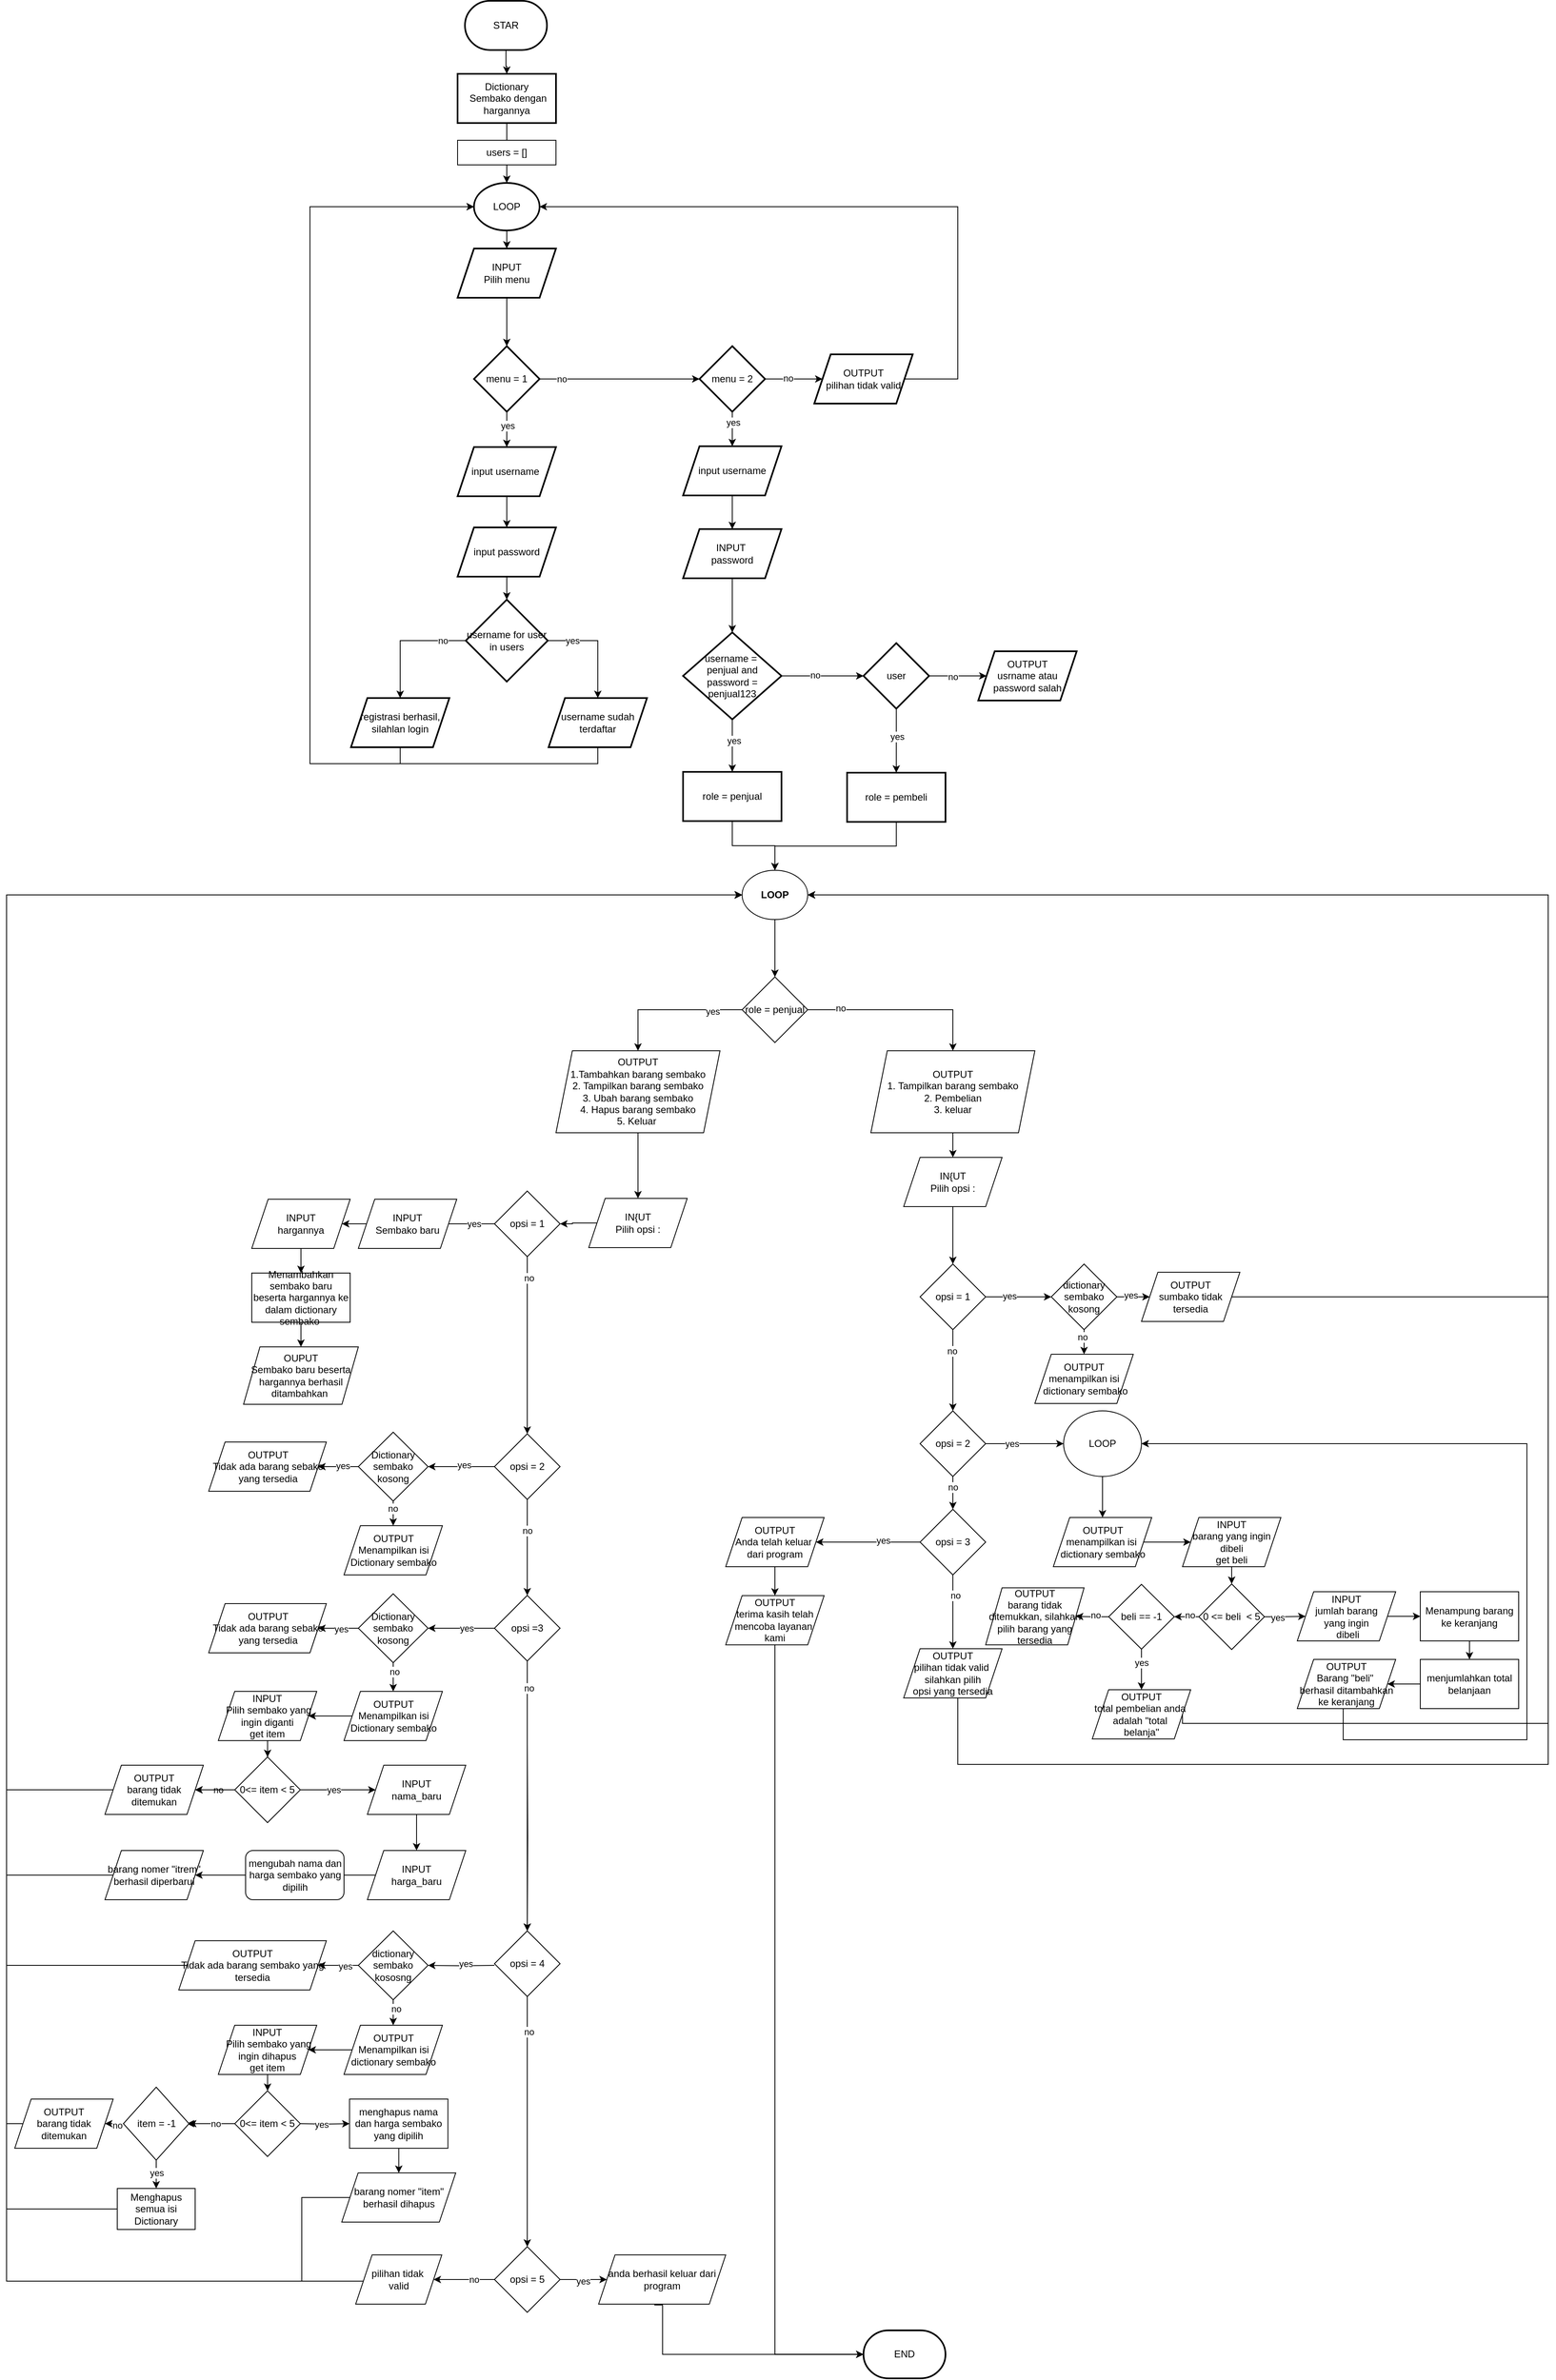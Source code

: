 <mxfile version="24.7.17">
  <diagram id="C5RBs43oDa-KdzZeNtuy" name="Page-1">
    <mxGraphModel dx="5400" dy="2484" grid="1" gridSize="10" guides="1" tooltips="1" connect="1" arrows="1" fold="1" page="1" pageScale="1" pageWidth="1200" pageHeight="1600" math="0" shadow="0">
      <root>
        <mxCell id="WIyWlLk6GJQsqaUBKTNV-0" />
        <mxCell id="WIyWlLk6GJQsqaUBKTNV-1" parent="WIyWlLk6GJQsqaUBKTNV-0" />
        <mxCell id="Skrc7gYkLuCT7zbZgpwp-6" value="" style="edgeStyle=orthogonalEdgeStyle;rounded=0;orthogonalLoop=1;jettySize=auto;html=1;" parent="WIyWlLk6GJQsqaUBKTNV-1" source="Skrc7gYkLuCT7zbZgpwp-0" target="Skrc7gYkLuCT7zbZgpwp-5" edge="1">
          <mxGeometry relative="1" as="geometry" />
        </mxCell>
        <mxCell id="Skrc7gYkLuCT7zbZgpwp-0" value="STAR" style="strokeWidth=2;html=1;shape=mxgraph.flowchart.terminator;whiteSpace=wrap;" parent="WIyWlLk6GJQsqaUBKTNV-1" vertex="1">
          <mxGeometry x="79" y="20" width="100" height="60" as="geometry" />
        </mxCell>
        <mxCell id="Skrc7gYkLuCT7zbZgpwp-76" style="edgeStyle=orthogonalEdgeStyle;rounded=0;orthogonalLoop=1;jettySize=auto;html=1;exitX=0.5;exitY=1;exitDx=0;exitDy=0;" parent="WIyWlLk6GJQsqaUBKTNV-1" source="Skrc7gYkLuCT7zbZgpwp-5" target="Skrc7gYkLuCT7zbZgpwp-68" edge="1">
          <mxGeometry relative="1" as="geometry" />
        </mxCell>
        <mxCell id="Skrc7gYkLuCT7zbZgpwp-5" value="Dictionary&lt;div&gt;&amp;nbsp;Sembako dengan hargannya&lt;/div&gt;" style="whiteSpace=wrap;html=1;strokeWidth=2;" parent="WIyWlLk6GJQsqaUBKTNV-1" vertex="1">
          <mxGeometry x="70" y="109" width="120" height="60" as="geometry" />
        </mxCell>
        <mxCell id="Skrc7gYkLuCT7zbZgpwp-12" value="" style="edgeStyle=orthogonalEdgeStyle;rounded=0;orthogonalLoop=1;jettySize=auto;html=1;" parent="WIyWlLk6GJQsqaUBKTNV-1" source="Skrc7gYkLuCT7zbZgpwp-7" target="Skrc7gYkLuCT7zbZgpwp-11" edge="1">
          <mxGeometry relative="1" as="geometry" />
        </mxCell>
        <mxCell id="Skrc7gYkLuCT7zbZgpwp-7" value="INPUT&lt;div&gt;Pilih menu&lt;/div&gt;" style="shape=parallelogram;perimeter=parallelogramPerimeter;whiteSpace=wrap;html=1;fixedSize=1;strokeWidth=2;" parent="WIyWlLk6GJQsqaUBKTNV-1" vertex="1">
          <mxGeometry x="70" y="322" width="120" height="60" as="geometry" />
        </mxCell>
        <mxCell id="Skrc7gYkLuCT7zbZgpwp-51" style="edgeStyle=orthogonalEdgeStyle;rounded=0;orthogonalLoop=1;jettySize=auto;html=1;exitX=1;exitY=0.5;exitDx=0;exitDy=0;" parent="WIyWlLk6GJQsqaUBKTNV-1" source="Skrc7gYkLuCT7zbZgpwp-11" target="Skrc7gYkLuCT7zbZgpwp-17" edge="1">
          <mxGeometry relative="1" as="geometry">
            <Array as="points">
              <mxPoint x="390" y="481" />
              <mxPoint x="390" y="481" />
            </Array>
          </mxGeometry>
        </mxCell>
        <mxCell id="Skrc7gYkLuCT7zbZgpwp-264" value="no" style="edgeLabel;html=1;align=center;verticalAlign=middle;resizable=0;points=[];" parent="Skrc7gYkLuCT7zbZgpwp-51" vertex="1" connectable="0">
          <mxGeometry x="-0.73" relative="1" as="geometry">
            <mxPoint as="offset" />
          </mxGeometry>
        </mxCell>
        <mxCell id="Skrc7gYkLuCT7zbZgpwp-265" style="edgeStyle=orthogonalEdgeStyle;rounded=0;orthogonalLoop=1;jettySize=auto;html=1;exitX=0.5;exitY=1;exitDx=0;exitDy=0;" parent="WIyWlLk6GJQsqaUBKTNV-1" source="Skrc7gYkLuCT7zbZgpwp-11" target="Skrc7gYkLuCT7zbZgpwp-13" edge="1">
          <mxGeometry relative="1" as="geometry" />
        </mxCell>
        <mxCell id="Skrc7gYkLuCT7zbZgpwp-266" value="yes" style="edgeLabel;html=1;align=center;verticalAlign=middle;resizable=0;points=[];" parent="Skrc7gYkLuCT7zbZgpwp-265" vertex="1" connectable="0">
          <mxGeometry x="-0.217" y="1" relative="1" as="geometry">
            <mxPoint as="offset" />
          </mxGeometry>
        </mxCell>
        <mxCell id="Skrc7gYkLuCT7zbZgpwp-11" value="menu = 1" style="rhombus;whiteSpace=wrap;html=1;strokeWidth=2;" parent="WIyWlLk6GJQsqaUBKTNV-1" vertex="1">
          <mxGeometry x="90" y="441" width="80" height="80" as="geometry" />
        </mxCell>
        <mxCell id="Skrc7gYkLuCT7zbZgpwp-16" value="" style="edgeStyle=orthogonalEdgeStyle;rounded=0;orthogonalLoop=1;jettySize=auto;html=1;" parent="WIyWlLk6GJQsqaUBKTNV-1" source="Skrc7gYkLuCT7zbZgpwp-13" target="Skrc7gYkLuCT7zbZgpwp-15" edge="1">
          <mxGeometry relative="1" as="geometry" />
        </mxCell>
        <mxCell id="Skrc7gYkLuCT7zbZgpwp-13" value="input username&amp;nbsp;" style="shape=parallelogram;perimeter=parallelogramPerimeter;whiteSpace=wrap;html=1;fixedSize=1;strokeWidth=2;" parent="WIyWlLk6GJQsqaUBKTNV-1" vertex="1">
          <mxGeometry x="70" y="564" width="120" height="60" as="geometry" />
        </mxCell>
        <mxCell id="Skrc7gYkLuCT7zbZgpwp-30" value="" style="edgeStyle=orthogonalEdgeStyle;rounded=0;orthogonalLoop=1;jettySize=auto;html=1;" parent="WIyWlLk6GJQsqaUBKTNV-1" source="Skrc7gYkLuCT7zbZgpwp-15" target="Skrc7gYkLuCT7zbZgpwp-29" edge="1">
          <mxGeometry relative="1" as="geometry" />
        </mxCell>
        <mxCell id="Skrc7gYkLuCT7zbZgpwp-15" value="input password" style="shape=parallelogram;perimeter=parallelogramPerimeter;whiteSpace=wrap;html=1;fixedSize=1;strokeWidth=2;" parent="WIyWlLk6GJQsqaUBKTNV-1" vertex="1">
          <mxGeometry x="70" y="662" width="120" height="60" as="geometry" />
        </mxCell>
        <mxCell id="Skrc7gYkLuCT7zbZgpwp-20" value="" style="edgeStyle=orthogonalEdgeStyle;rounded=0;orthogonalLoop=1;jettySize=auto;html=1;" parent="WIyWlLk6GJQsqaUBKTNV-1" source="Skrc7gYkLuCT7zbZgpwp-17" target="Skrc7gYkLuCT7zbZgpwp-19" edge="1">
          <mxGeometry relative="1" as="geometry" />
        </mxCell>
        <mxCell id="Skrc7gYkLuCT7zbZgpwp-267" value="yes" style="edgeLabel;html=1;align=center;verticalAlign=middle;resizable=0;points=[];" parent="Skrc7gYkLuCT7zbZgpwp-20" vertex="1" connectable="0">
          <mxGeometry x="-0.397" y="1" relative="1" as="geometry">
            <mxPoint as="offset" />
          </mxGeometry>
        </mxCell>
        <mxCell id="Skrc7gYkLuCT7zbZgpwp-66" value="" style="edgeStyle=orthogonalEdgeStyle;rounded=0;orthogonalLoop=1;jettySize=auto;html=1;" parent="WIyWlLk6GJQsqaUBKTNV-1" source="Skrc7gYkLuCT7zbZgpwp-17" target="Skrc7gYkLuCT7zbZgpwp-65" edge="1">
          <mxGeometry relative="1" as="geometry" />
        </mxCell>
        <mxCell id="Skrc7gYkLuCT7zbZgpwp-268" value="no" style="edgeLabel;html=1;align=center;verticalAlign=middle;resizable=0;points=[];" parent="Skrc7gYkLuCT7zbZgpwp-66" vertex="1" connectable="0">
          <mxGeometry x="-0.2" y="1" relative="1" as="geometry">
            <mxPoint as="offset" />
          </mxGeometry>
        </mxCell>
        <mxCell id="Skrc7gYkLuCT7zbZgpwp-17" value="menu = 2" style="rhombus;whiteSpace=wrap;html=1;strokeWidth=2;" parent="WIyWlLk6GJQsqaUBKTNV-1" vertex="1">
          <mxGeometry x="365" y="441" width="80" height="80" as="geometry" />
        </mxCell>
        <mxCell id="Skrc7gYkLuCT7zbZgpwp-22" value="" style="edgeStyle=orthogonalEdgeStyle;rounded=0;orthogonalLoop=1;jettySize=auto;html=1;" parent="WIyWlLk6GJQsqaUBKTNV-1" source="Skrc7gYkLuCT7zbZgpwp-19" target="Skrc7gYkLuCT7zbZgpwp-21" edge="1">
          <mxGeometry relative="1" as="geometry" />
        </mxCell>
        <mxCell id="Skrc7gYkLuCT7zbZgpwp-19" value="input username" style="shape=parallelogram;perimeter=parallelogramPerimeter;whiteSpace=wrap;html=1;fixedSize=1;strokeWidth=2;" parent="WIyWlLk6GJQsqaUBKTNV-1" vertex="1">
          <mxGeometry x="345" y="563" width="120" height="60" as="geometry" />
        </mxCell>
        <mxCell id="Skrc7gYkLuCT7zbZgpwp-56" value="" style="edgeStyle=orthogonalEdgeStyle;rounded=0;orthogonalLoop=1;jettySize=auto;html=1;" parent="WIyWlLk6GJQsqaUBKTNV-1" source="Skrc7gYkLuCT7zbZgpwp-21" target="Skrc7gYkLuCT7zbZgpwp-55" edge="1">
          <mxGeometry relative="1" as="geometry" />
        </mxCell>
        <mxCell id="Skrc7gYkLuCT7zbZgpwp-21" value="INPUT&amp;nbsp;&lt;div&gt;password&lt;/div&gt;" style="shape=parallelogram;perimeter=parallelogramPerimeter;whiteSpace=wrap;html=1;fixedSize=1;strokeWidth=2;" parent="WIyWlLk6GJQsqaUBKTNV-1" vertex="1">
          <mxGeometry x="345" y="664" width="120" height="60" as="geometry" />
        </mxCell>
        <mxCell id="Skrc7gYkLuCT7zbZgpwp-32" value="" style="edgeStyle=orthogonalEdgeStyle;rounded=0;orthogonalLoop=1;jettySize=auto;html=1;" parent="WIyWlLk6GJQsqaUBKTNV-1" source="Skrc7gYkLuCT7zbZgpwp-29" target="Skrc7gYkLuCT7zbZgpwp-31" edge="1">
          <mxGeometry relative="1" as="geometry">
            <Array as="points">
              <mxPoint y="800" />
            </Array>
          </mxGeometry>
        </mxCell>
        <mxCell id="Skrc7gYkLuCT7zbZgpwp-273" value="no" style="edgeLabel;html=1;align=center;verticalAlign=middle;resizable=0;points=[];" parent="Skrc7gYkLuCT7zbZgpwp-32" vertex="1" connectable="0">
          <mxGeometry x="-0.318" y="-1" relative="1" as="geometry">
            <mxPoint x="23" y="1" as="offset" />
          </mxGeometry>
        </mxCell>
        <mxCell id="Skrc7gYkLuCT7zbZgpwp-34" value="" style="edgeStyle=orthogonalEdgeStyle;rounded=0;orthogonalLoop=1;jettySize=auto;html=1;" parent="WIyWlLk6GJQsqaUBKTNV-1" source="Skrc7gYkLuCT7zbZgpwp-29" target="Skrc7gYkLuCT7zbZgpwp-33" edge="1">
          <mxGeometry relative="1" as="geometry" />
        </mxCell>
        <mxCell id="Skrc7gYkLuCT7zbZgpwp-272" value="yes" style="edgeLabel;html=1;align=center;verticalAlign=middle;resizable=0;points=[];" parent="Skrc7gYkLuCT7zbZgpwp-34" vertex="1" connectable="0">
          <mxGeometry x="-0.356" y="1" relative="1" as="geometry">
            <mxPoint x="-12" y="1" as="offset" />
          </mxGeometry>
        </mxCell>
        <mxCell id="Skrc7gYkLuCT7zbZgpwp-29" value="username for user in users" style="rhombus;whiteSpace=wrap;html=1;strokeWidth=2;" parent="WIyWlLk6GJQsqaUBKTNV-1" vertex="1">
          <mxGeometry x="80" y="750" width="100" height="100" as="geometry" />
        </mxCell>
        <mxCell id="Skrc7gYkLuCT7zbZgpwp-71" style="edgeStyle=orthogonalEdgeStyle;rounded=0;orthogonalLoop=1;jettySize=auto;html=1;exitX=0.5;exitY=1;exitDx=0;exitDy=0;" parent="WIyWlLk6GJQsqaUBKTNV-1" source="Skrc7gYkLuCT7zbZgpwp-31" target="Skrc7gYkLuCT7zbZgpwp-68" edge="1">
          <mxGeometry relative="1" as="geometry">
            <Array as="points">
              <mxPoint x="3" y="888" />
              <mxPoint y="888" />
              <mxPoint y="950" />
              <mxPoint x="-110" y="950" />
              <mxPoint x="-110" y="271" />
            </Array>
          </mxGeometry>
        </mxCell>
        <mxCell id="Skrc7gYkLuCT7zbZgpwp-31" value="registrasi berhasil, silahlan login" style="shape=parallelogram;perimeter=parallelogramPerimeter;whiteSpace=wrap;html=1;fixedSize=1;strokeWidth=2;" parent="WIyWlLk6GJQsqaUBKTNV-1" vertex="1">
          <mxGeometry x="-60" y="870" width="120" height="60" as="geometry" />
        </mxCell>
        <mxCell id="Skrc7gYkLuCT7zbZgpwp-70" style="edgeStyle=orthogonalEdgeStyle;rounded=0;orthogonalLoop=1;jettySize=auto;html=1;exitX=0.5;exitY=1;exitDx=0;exitDy=0;" parent="WIyWlLk6GJQsqaUBKTNV-1" source="Skrc7gYkLuCT7zbZgpwp-33" target="Skrc7gYkLuCT7zbZgpwp-68" edge="1">
          <mxGeometry relative="1" as="geometry">
            <Array as="points">
              <mxPoint x="241" y="950" />
              <mxPoint x="-110" y="950" />
              <mxPoint x="-110" y="271" />
            </Array>
          </mxGeometry>
        </mxCell>
        <mxCell id="Skrc7gYkLuCT7zbZgpwp-33" value="username sudah terdaftar" style="shape=parallelogram;perimeter=parallelogramPerimeter;whiteSpace=wrap;html=1;fixedSize=1;strokeWidth=2;" parent="WIyWlLk6GJQsqaUBKTNV-1" vertex="1">
          <mxGeometry x="181" y="870" width="120" height="60" as="geometry" />
        </mxCell>
        <mxCell id="Skrc7gYkLuCT7zbZgpwp-58" value="" style="edgeStyle=orthogonalEdgeStyle;rounded=0;orthogonalLoop=1;jettySize=auto;html=1;" parent="WIyWlLk6GJQsqaUBKTNV-1" source="Skrc7gYkLuCT7zbZgpwp-55" target="Skrc7gYkLuCT7zbZgpwp-57" edge="1">
          <mxGeometry relative="1" as="geometry" />
        </mxCell>
        <mxCell id="Skrc7gYkLuCT7zbZgpwp-275" value="no" style="edgeLabel;html=1;align=center;verticalAlign=middle;resizable=0;points=[];" parent="Skrc7gYkLuCT7zbZgpwp-58" vertex="1" connectable="0">
          <mxGeometry x="-0.182" y="1" relative="1" as="geometry">
            <mxPoint as="offset" />
          </mxGeometry>
        </mxCell>
        <mxCell id="Skrc7gYkLuCT7zbZgpwp-60" value="" style="edgeStyle=orthogonalEdgeStyle;rounded=0;orthogonalLoop=1;jettySize=auto;html=1;" parent="WIyWlLk6GJQsqaUBKTNV-1" source="Skrc7gYkLuCT7zbZgpwp-55" target="Skrc7gYkLuCT7zbZgpwp-59" edge="1">
          <mxGeometry relative="1" as="geometry" />
        </mxCell>
        <mxCell id="Skrc7gYkLuCT7zbZgpwp-274" value="yes" style="edgeLabel;html=1;align=center;verticalAlign=middle;resizable=0;points=[];" parent="Skrc7gYkLuCT7zbZgpwp-60" vertex="1" connectable="0">
          <mxGeometry x="-0.19" y="2" relative="1" as="geometry">
            <mxPoint as="offset" />
          </mxGeometry>
        </mxCell>
        <mxCell id="Skrc7gYkLuCT7zbZgpwp-55" value="username =&amp;nbsp;&lt;div&gt;&lt;span style=&quot;background-color: initial;&quot;&gt;penjual&amp;nbsp;&lt;/span&gt;&lt;span style=&quot;background-color: initial;&quot;&gt;and&lt;/span&gt;&lt;div&gt;&lt;div&gt;password = penjual123&lt;/div&gt;&lt;/div&gt;&lt;/div&gt;" style="rhombus;whiteSpace=wrap;html=1;strokeWidth=2;" parent="WIyWlLk6GJQsqaUBKTNV-1" vertex="1">
          <mxGeometry x="345" y="790" width="120" height="106" as="geometry" />
        </mxCell>
        <mxCell id="Skrc7gYkLuCT7zbZgpwp-62" value="" style="edgeStyle=orthogonalEdgeStyle;rounded=0;orthogonalLoop=1;jettySize=auto;html=1;" parent="WIyWlLk6GJQsqaUBKTNV-1" source="Skrc7gYkLuCT7zbZgpwp-57" target="Skrc7gYkLuCT7zbZgpwp-61" edge="1">
          <mxGeometry relative="1" as="geometry" />
        </mxCell>
        <mxCell id="Skrc7gYkLuCT7zbZgpwp-277" value="no" style="edgeLabel;html=1;align=center;verticalAlign=middle;resizable=0;points=[];" parent="Skrc7gYkLuCT7zbZgpwp-62" vertex="1" connectable="0">
          <mxGeometry x="-0.169" y="-1" relative="1" as="geometry">
            <mxPoint as="offset" />
          </mxGeometry>
        </mxCell>
        <mxCell id="Skrc7gYkLuCT7zbZgpwp-64" value="" style="edgeStyle=orthogonalEdgeStyle;rounded=0;orthogonalLoop=1;jettySize=auto;html=1;" parent="WIyWlLk6GJQsqaUBKTNV-1" source="Skrc7gYkLuCT7zbZgpwp-57" target="Skrc7gYkLuCT7zbZgpwp-63" edge="1">
          <mxGeometry relative="1" as="geometry" />
        </mxCell>
        <mxCell id="Skrc7gYkLuCT7zbZgpwp-276" value="yes" style="edgeLabel;html=1;align=center;verticalAlign=middle;resizable=0;points=[];" parent="Skrc7gYkLuCT7zbZgpwp-64" vertex="1" connectable="0">
          <mxGeometry x="-0.133" y="1" relative="1" as="geometry">
            <mxPoint as="offset" />
          </mxGeometry>
        </mxCell>
        <mxCell id="Skrc7gYkLuCT7zbZgpwp-57" value="user" style="rhombus;whiteSpace=wrap;html=1;strokeWidth=2;" parent="WIyWlLk6GJQsqaUBKTNV-1" vertex="1">
          <mxGeometry x="565" y="803" width="80" height="80" as="geometry" />
        </mxCell>
        <mxCell id="Skrc7gYkLuCT7zbZgpwp-84" value="" style="edgeStyle=orthogonalEdgeStyle;rounded=0;orthogonalLoop=1;jettySize=auto;html=1;" parent="WIyWlLk6GJQsqaUBKTNV-1" source="Skrc7gYkLuCT7zbZgpwp-59" target="Skrc7gYkLuCT7zbZgpwp-75" edge="1">
          <mxGeometry relative="1" as="geometry" />
        </mxCell>
        <mxCell id="Skrc7gYkLuCT7zbZgpwp-59" value="role = penjual" style="whiteSpace=wrap;html=1;strokeWidth=2;" parent="WIyWlLk6GJQsqaUBKTNV-1" vertex="1">
          <mxGeometry x="345" y="960" width="120" height="60" as="geometry" />
        </mxCell>
        <mxCell id="Skrc7gYkLuCT7zbZgpwp-61" value="&lt;div&gt;OUTPUT&lt;/div&gt;usrname atau password salah" style="shape=parallelogram;perimeter=parallelogramPerimeter;whiteSpace=wrap;html=1;fixedSize=1;strokeWidth=2;" parent="WIyWlLk6GJQsqaUBKTNV-1" vertex="1">
          <mxGeometry x="705" y="813" width="120" height="60" as="geometry" />
        </mxCell>
        <mxCell id="Skrc7gYkLuCT7zbZgpwp-83" style="edgeStyle=orthogonalEdgeStyle;rounded=0;orthogonalLoop=1;jettySize=auto;html=1;exitX=0.5;exitY=1;exitDx=0;exitDy=0;" parent="WIyWlLk6GJQsqaUBKTNV-1" source="Skrc7gYkLuCT7zbZgpwp-63" target="Skrc7gYkLuCT7zbZgpwp-75" edge="1">
          <mxGeometry relative="1" as="geometry" />
        </mxCell>
        <mxCell id="Skrc7gYkLuCT7zbZgpwp-63" value="role = pembeli" style="whiteSpace=wrap;html=1;strokeWidth=2;" parent="WIyWlLk6GJQsqaUBKTNV-1" vertex="1">
          <mxGeometry x="545" y="961" width="120" height="60" as="geometry" />
        </mxCell>
        <mxCell id="Skrc7gYkLuCT7zbZgpwp-69" style="edgeStyle=orthogonalEdgeStyle;rounded=0;orthogonalLoop=1;jettySize=auto;html=1;exitX=1;exitY=0.5;exitDx=0;exitDy=0;entryX=1;entryY=0.5;entryDx=0;entryDy=0;" parent="WIyWlLk6GJQsqaUBKTNV-1" source="Skrc7gYkLuCT7zbZgpwp-65" target="Skrc7gYkLuCT7zbZgpwp-68" edge="1">
          <mxGeometry relative="1" as="geometry">
            <Array as="points">
              <mxPoint x="680" y="481" />
              <mxPoint x="680" y="271" />
            </Array>
          </mxGeometry>
        </mxCell>
        <mxCell id="Skrc7gYkLuCT7zbZgpwp-65" value="OUTPUT&lt;div&gt;pilihan tidak valid&lt;/div&gt;" style="shape=parallelogram;perimeter=parallelogramPerimeter;whiteSpace=wrap;html=1;fixedSize=1;strokeWidth=2;" parent="WIyWlLk6GJQsqaUBKTNV-1" vertex="1">
          <mxGeometry x="505" y="451" width="120" height="60" as="geometry" />
        </mxCell>
        <mxCell id="Skrc7gYkLuCT7zbZgpwp-77" style="edgeStyle=orthogonalEdgeStyle;rounded=0;orthogonalLoop=1;jettySize=auto;html=1;exitX=0.5;exitY=1;exitDx=0;exitDy=0;entryX=0.5;entryY=0;entryDx=0;entryDy=0;" parent="WIyWlLk6GJQsqaUBKTNV-1" source="Skrc7gYkLuCT7zbZgpwp-68" target="Skrc7gYkLuCT7zbZgpwp-7" edge="1">
          <mxGeometry relative="1" as="geometry" />
        </mxCell>
        <mxCell id="Skrc7gYkLuCT7zbZgpwp-68" value="LOOP" style="ellipse;whiteSpace=wrap;html=1;strokeWidth=2;" parent="WIyWlLk6GJQsqaUBKTNV-1" vertex="1">
          <mxGeometry x="90" y="242" width="80" height="58" as="geometry" />
        </mxCell>
        <mxCell id="Skrc7gYkLuCT7zbZgpwp-80" value="" style="edgeStyle=orthogonalEdgeStyle;rounded=0;orthogonalLoop=1;jettySize=auto;html=1;" parent="WIyWlLk6GJQsqaUBKTNV-1" source="Skrc7gYkLuCT7zbZgpwp-75" target="Skrc7gYkLuCT7zbZgpwp-79" edge="1">
          <mxGeometry relative="1" as="geometry" />
        </mxCell>
        <mxCell id="Skrc7gYkLuCT7zbZgpwp-75" value="&lt;b&gt;LOOP&lt;/b&gt;" style="ellipse;whiteSpace=wrap;html=1;" parent="WIyWlLk6GJQsqaUBKTNV-1" vertex="1">
          <mxGeometry x="417" y="1080" width="80" height="60" as="geometry" />
        </mxCell>
        <mxCell id="Skrc7gYkLuCT7zbZgpwp-82" value="" style="edgeStyle=orthogonalEdgeStyle;rounded=0;orthogonalLoop=1;jettySize=auto;html=1;" parent="WIyWlLk6GJQsqaUBKTNV-1" source="Skrc7gYkLuCT7zbZgpwp-79" target="Skrc7gYkLuCT7zbZgpwp-88" edge="1">
          <mxGeometry relative="1" as="geometry">
            <mxPoint x="577" y="1250" as="targetPoint" />
          </mxGeometry>
        </mxCell>
        <mxCell id="Skrc7gYkLuCT7zbZgpwp-279" value="no" style="edgeLabel;html=1;align=center;verticalAlign=middle;resizable=0;points=[];" parent="Skrc7gYkLuCT7zbZgpwp-82" vertex="1" connectable="0">
          <mxGeometry x="-0.653" y="2" relative="1" as="geometry">
            <mxPoint as="offset" />
          </mxGeometry>
        </mxCell>
        <mxCell id="Skrc7gYkLuCT7zbZgpwp-114" style="edgeStyle=orthogonalEdgeStyle;rounded=0;orthogonalLoop=1;jettySize=auto;html=1;exitX=0;exitY=0.5;exitDx=0;exitDy=0;" parent="WIyWlLk6GJQsqaUBKTNV-1" source="Skrc7gYkLuCT7zbZgpwp-79" target="Skrc7gYkLuCT7zbZgpwp-85" edge="1">
          <mxGeometry relative="1" as="geometry" />
        </mxCell>
        <mxCell id="Skrc7gYkLuCT7zbZgpwp-278" value="yes" style="edgeLabel;html=1;align=center;verticalAlign=middle;resizable=0;points=[];" parent="Skrc7gYkLuCT7zbZgpwp-114" vertex="1" connectable="0">
          <mxGeometry x="-0.588" y="2" relative="1" as="geometry">
            <mxPoint as="offset" />
          </mxGeometry>
        </mxCell>
        <mxCell id="Skrc7gYkLuCT7zbZgpwp-79" value="role = penjual" style="rhombus;whiteSpace=wrap;html=1;" parent="WIyWlLk6GJQsqaUBKTNV-1" vertex="1">
          <mxGeometry x="417" y="1210" width="80" height="80" as="geometry" />
        </mxCell>
        <mxCell id="Skrc7gYkLuCT7zbZgpwp-90" value="" style="edgeStyle=orthogonalEdgeStyle;rounded=0;orthogonalLoop=1;jettySize=auto;html=1;" parent="WIyWlLk6GJQsqaUBKTNV-1" source="Skrc7gYkLuCT7zbZgpwp-85" target="Skrc7gYkLuCT7zbZgpwp-89" edge="1">
          <mxGeometry relative="1" as="geometry" />
        </mxCell>
        <mxCell id="Skrc7gYkLuCT7zbZgpwp-85" value="OUTPUT&lt;div&gt;1.Tambahkan barang sembako&lt;/div&gt;&lt;div&gt;2. Tampilkan barang sembako&lt;/div&gt;&lt;div&gt;3. Ubah barang sembako&lt;/div&gt;&lt;div&gt;4. Hapus barang sembako&lt;/div&gt;&lt;div&gt;5. Keluar&amp;nbsp;&lt;/div&gt;" style="shape=parallelogram;perimeter=parallelogramPerimeter;whiteSpace=wrap;html=1;fixedSize=1;" parent="WIyWlLk6GJQsqaUBKTNV-1" vertex="1">
          <mxGeometry x="190" y="1300" width="200" height="100" as="geometry" />
        </mxCell>
        <mxCell id="Skrc7gYkLuCT7zbZgpwp-94" value="" style="edgeStyle=orthogonalEdgeStyle;rounded=0;orthogonalLoop=1;jettySize=auto;html=1;" parent="WIyWlLk6GJQsqaUBKTNV-1" source="Skrc7gYkLuCT7zbZgpwp-88" target="Skrc7gYkLuCT7zbZgpwp-91" edge="1">
          <mxGeometry relative="1" as="geometry" />
        </mxCell>
        <mxCell id="Skrc7gYkLuCT7zbZgpwp-88" value="OUTPUT&lt;div&gt;1. Tampilkan barang sembako&lt;/div&gt;&lt;div&gt;2. Pembelian&lt;/div&gt;&lt;div&gt;3. keluar&lt;/div&gt;" style="shape=parallelogram;perimeter=parallelogramPerimeter;whiteSpace=wrap;html=1;fixedSize=1;" parent="WIyWlLk6GJQsqaUBKTNV-1" vertex="1">
          <mxGeometry x="574" y="1300" width="200" height="100" as="geometry" />
        </mxCell>
        <mxCell id="Skrc7gYkLuCT7zbZgpwp-96" value="" style="edgeStyle=orthogonalEdgeStyle;rounded=0;orthogonalLoop=1;jettySize=auto;html=1;" parent="WIyWlLk6GJQsqaUBKTNV-1" source="Skrc7gYkLuCT7zbZgpwp-89" target="Skrc7gYkLuCT7zbZgpwp-95" edge="1">
          <mxGeometry relative="1" as="geometry" />
        </mxCell>
        <mxCell id="Skrc7gYkLuCT7zbZgpwp-89" value="IN{UT&lt;div&gt;Pilih opsi :&lt;/div&gt;" style="shape=parallelogram;perimeter=parallelogramPerimeter;whiteSpace=wrap;html=1;fixedSize=1;" parent="WIyWlLk6GJQsqaUBKTNV-1" vertex="1">
          <mxGeometry x="230" y="1480" width="120" height="60" as="geometry" />
        </mxCell>
        <mxCell id="Skrc7gYkLuCT7zbZgpwp-204" value="" style="edgeStyle=orthogonalEdgeStyle;rounded=0;orthogonalLoop=1;jettySize=auto;html=1;" parent="WIyWlLk6GJQsqaUBKTNV-1" source="Skrc7gYkLuCT7zbZgpwp-91" target="Skrc7gYkLuCT7zbZgpwp-203" edge="1">
          <mxGeometry relative="1" as="geometry" />
        </mxCell>
        <mxCell id="Skrc7gYkLuCT7zbZgpwp-91" value="IN{UT&lt;div&gt;Pilih opsi :&lt;/div&gt;" style="shape=parallelogram;perimeter=parallelogramPerimeter;whiteSpace=wrap;html=1;fixedSize=1;" parent="WIyWlLk6GJQsqaUBKTNV-1" vertex="1">
          <mxGeometry x="614" y="1430" width="120" height="60" as="geometry" />
        </mxCell>
        <mxCell id="Skrc7gYkLuCT7zbZgpwp-98" value="" style="edgeStyle=orthogonalEdgeStyle;rounded=0;orthogonalLoop=1;jettySize=auto;html=1;" parent="WIyWlLk6GJQsqaUBKTNV-1" source="Skrc7gYkLuCT7zbZgpwp-95" target="Skrc7gYkLuCT7zbZgpwp-97" edge="1">
          <mxGeometry relative="1" as="geometry" />
        </mxCell>
        <mxCell id="Skrc7gYkLuCT7zbZgpwp-281" value="no" style="edgeLabel;html=1;align=center;verticalAlign=middle;resizable=0;points=[];" parent="Skrc7gYkLuCT7zbZgpwp-98" vertex="1" connectable="0">
          <mxGeometry x="-0.76" y="2" relative="1" as="geometry">
            <mxPoint as="offset" />
          </mxGeometry>
        </mxCell>
        <mxCell id="Skrc7gYkLuCT7zbZgpwp-117" value="" style="edgeStyle=orthogonalEdgeStyle;rounded=0;orthogonalLoop=1;jettySize=auto;html=1;" parent="WIyWlLk6GJQsqaUBKTNV-1" source="Skrc7gYkLuCT7zbZgpwp-95" target="Skrc7gYkLuCT7zbZgpwp-107" edge="1">
          <mxGeometry relative="1" as="geometry" />
        </mxCell>
        <mxCell id="Skrc7gYkLuCT7zbZgpwp-280" value="yes" style="edgeLabel;html=1;align=center;verticalAlign=middle;resizable=0;points=[];" parent="Skrc7gYkLuCT7zbZgpwp-117" vertex="1" connectable="0">
          <mxGeometry x="-0.73" relative="1" as="geometry">
            <mxPoint as="offset" />
          </mxGeometry>
        </mxCell>
        <mxCell id="Skrc7gYkLuCT7zbZgpwp-95" value="opsi = 1" style="rhombus;whiteSpace=wrap;html=1;" parent="WIyWlLk6GJQsqaUBKTNV-1" vertex="1">
          <mxGeometry x="115" y="1471" width="80" height="80" as="geometry" />
        </mxCell>
        <mxCell id="Skrc7gYkLuCT7zbZgpwp-100" value="" style="edgeStyle=orthogonalEdgeStyle;rounded=0;orthogonalLoop=1;jettySize=auto;html=1;" parent="WIyWlLk6GJQsqaUBKTNV-1" source="Skrc7gYkLuCT7zbZgpwp-97" target="Skrc7gYkLuCT7zbZgpwp-99" edge="1">
          <mxGeometry relative="1" as="geometry" />
        </mxCell>
        <mxCell id="Skrc7gYkLuCT7zbZgpwp-283" value="no" style="edgeLabel;html=1;align=center;verticalAlign=middle;resizable=0;points=[];" parent="Skrc7gYkLuCT7zbZgpwp-100" vertex="1" connectable="0">
          <mxGeometry x="-0.347" relative="1" as="geometry">
            <mxPoint as="offset" />
          </mxGeometry>
        </mxCell>
        <mxCell id="Skrc7gYkLuCT7zbZgpwp-120" value="" style="edgeStyle=orthogonalEdgeStyle;rounded=0;orthogonalLoop=1;jettySize=auto;html=1;" parent="WIyWlLk6GJQsqaUBKTNV-1" source="Skrc7gYkLuCT7zbZgpwp-97" target="Skrc7gYkLuCT7zbZgpwp-119" edge="1">
          <mxGeometry relative="1" as="geometry" />
        </mxCell>
        <mxCell id="Skrc7gYkLuCT7zbZgpwp-282" value="yes" style="edgeLabel;html=1;align=center;verticalAlign=middle;resizable=0;points=[];" parent="Skrc7gYkLuCT7zbZgpwp-120" vertex="1" connectable="0">
          <mxGeometry x="-0.086" y="-2" relative="1" as="geometry">
            <mxPoint as="offset" />
          </mxGeometry>
        </mxCell>
        <mxCell id="Skrc7gYkLuCT7zbZgpwp-97" value="opsi = 2" style="rhombus;whiteSpace=wrap;html=1;" parent="WIyWlLk6GJQsqaUBKTNV-1" vertex="1">
          <mxGeometry x="115" y="1767" width="80" height="80" as="geometry" />
        </mxCell>
        <mxCell id="Skrc7gYkLuCT7zbZgpwp-102" value="" style="edgeStyle=orthogonalEdgeStyle;rounded=0;orthogonalLoop=1;jettySize=auto;html=1;" parent="WIyWlLk6GJQsqaUBKTNV-1" target="Skrc7gYkLuCT7zbZgpwp-101" edge="1">
          <mxGeometry relative="1" as="geometry">
            <mxPoint x="155" y="2144" as="sourcePoint" />
          </mxGeometry>
        </mxCell>
        <mxCell id="Skrc7gYkLuCT7zbZgpwp-136" value="" style="edgeStyle=orthogonalEdgeStyle;rounded=0;orthogonalLoop=1;jettySize=auto;html=1;" parent="WIyWlLk6GJQsqaUBKTNV-1" source="Skrc7gYkLuCT7zbZgpwp-99" target="Skrc7gYkLuCT7zbZgpwp-131" edge="1">
          <mxGeometry relative="1" as="geometry" />
        </mxCell>
        <mxCell id="Skrc7gYkLuCT7zbZgpwp-284" value="yes" style="edgeLabel;html=1;align=center;verticalAlign=middle;resizable=0;points=[];" parent="Skrc7gYkLuCT7zbZgpwp-136" vertex="1" connectable="0">
          <mxGeometry x="-0.16" relative="1" as="geometry">
            <mxPoint as="offset" />
          </mxGeometry>
        </mxCell>
        <mxCell id="Skrc7gYkLuCT7zbZgpwp-137" style="edgeStyle=orthogonalEdgeStyle;rounded=0;orthogonalLoop=1;jettySize=auto;html=1;exitX=0.5;exitY=1;exitDx=0;exitDy=0;entryX=0.5;entryY=0;entryDx=0;entryDy=0;" parent="WIyWlLk6GJQsqaUBKTNV-1" source="Skrc7gYkLuCT7zbZgpwp-99" target="Skrc7gYkLuCT7zbZgpwp-101" edge="1">
          <mxGeometry relative="1" as="geometry" />
        </mxCell>
        <mxCell id="Skrc7gYkLuCT7zbZgpwp-285" value="no" style="edgeLabel;html=1;align=center;verticalAlign=middle;resizable=0;points=[];" parent="Skrc7gYkLuCT7zbZgpwp-137" vertex="1" connectable="0">
          <mxGeometry x="-0.801" y="2" relative="1" as="geometry">
            <mxPoint as="offset" />
          </mxGeometry>
        </mxCell>
        <mxCell id="Skrc7gYkLuCT7zbZgpwp-99" value="opsi =3" style="rhombus;whiteSpace=wrap;html=1;" parent="WIyWlLk6GJQsqaUBKTNV-1" vertex="1">
          <mxGeometry x="115" y="1964" width="80" height="80" as="geometry" />
        </mxCell>
        <mxCell id="Skrc7gYkLuCT7zbZgpwp-104" value="" style="edgeStyle=orthogonalEdgeStyle;rounded=0;orthogonalLoop=1;jettySize=auto;html=1;" parent="WIyWlLk6GJQsqaUBKTNV-1" source="Skrc7gYkLuCT7zbZgpwp-101" target="Skrc7gYkLuCT7zbZgpwp-103" edge="1">
          <mxGeometry relative="1" as="geometry" />
        </mxCell>
        <mxCell id="Skrc7gYkLuCT7zbZgpwp-287" value="no" style="edgeLabel;html=1;align=center;verticalAlign=middle;resizable=0;points=[];" parent="Skrc7gYkLuCT7zbZgpwp-104" vertex="1" connectable="0">
          <mxGeometry x="-0.72" y="2" relative="1" as="geometry">
            <mxPoint as="offset" />
          </mxGeometry>
        </mxCell>
        <mxCell id="Skrc7gYkLuCT7zbZgpwp-101" value="opsi = 4" style="rhombus;whiteSpace=wrap;html=1;" parent="WIyWlLk6GJQsqaUBKTNV-1" vertex="1">
          <mxGeometry x="115" y="2373" width="80" height="80" as="geometry" />
        </mxCell>
        <mxCell id="Skrc7gYkLuCT7zbZgpwp-198" value="" style="edgeStyle=orthogonalEdgeStyle;rounded=0;orthogonalLoop=1;jettySize=auto;html=1;" parent="WIyWlLk6GJQsqaUBKTNV-1" source="Skrc7gYkLuCT7zbZgpwp-103" target="Skrc7gYkLuCT7zbZgpwp-197" edge="1">
          <mxGeometry relative="1" as="geometry" />
        </mxCell>
        <mxCell id="Skrc7gYkLuCT7zbZgpwp-300" value="yes" style="edgeLabel;html=1;align=center;verticalAlign=middle;resizable=0;points=[];" parent="Skrc7gYkLuCT7zbZgpwp-198" vertex="1" connectable="0">
          <mxGeometry x="-0.041" y="-2" relative="1" as="geometry">
            <mxPoint as="offset" />
          </mxGeometry>
        </mxCell>
        <mxCell id="Skrc7gYkLuCT7zbZgpwp-200" value="" style="edgeStyle=orthogonalEdgeStyle;rounded=0;orthogonalLoop=1;jettySize=auto;html=1;" parent="WIyWlLk6GJQsqaUBKTNV-1" source="Skrc7gYkLuCT7zbZgpwp-103" target="Skrc7gYkLuCT7zbZgpwp-199" edge="1">
          <mxGeometry relative="1" as="geometry" />
        </mxCell>
        <mxCell id="Skrc7gYkLuCT7zbZgpwp-301" value="no" style="edgeLabel;html=1;align=center;verticalAlign=middle;resizable=0;points=[];" parent="Skrc7gYkLuCT7zbZgpwp-200" vertex="1" connectable="0">
          <mxGeometry x="0.389" y="1" relative="1" as="geometry">
            <mxPoint x="26" y="-1" as="offset" />
          </mxGeometry>
        </mxCell>
        <mxCell id="Skrc7gYkLuCT7zbZgpwp-103" value="opsi = 5" style="rhombus;whiteSpace=wrap;html=1;" parent="WIyWlLk6GJQsqaUBKTNV-1" vertex="1">
          <mxGeometry x="115" y="2758" width="80" height="80" as="geometry" />
        </mxCell>
        <mxCell id="Skrc7gYkLuCT7zbZgpwp-105" value="INPUT&lt;div&gt;Sembako baru&lt;/div&gt;" style="shape=parallelogram;perimeter=parallelogramPerimeter;whiteSpace=wrap;html=1;fixedSize=1;" parent="WIyWlLk6GJQsqaUBKTNV-1" vertex="1">
          <mxGeometry x="-51" y="1481" width="120" height="60" as="geometry" />
        </mxCell>
        <mxCell id="Skrc7gYkLuCT7zbZgpwp-113" value="" style="edgeStyle=orthogonalEdgeStyle;rounded=0;orthogonalLoop=1;jettySize=auto;html=1;" parent="WIyWlLk6GJQsqaUBKTNV-1" source="Skrc7gYkLuCT7zbZgpwp-107" target="Skrc7gYkLuCT7zbZgpwp-112" edge="1">
          <mxGeometry relative="1" as="geometry" />
        </mxCell>
        <mxCell id="Skrc7gYkLuCT7zbZgpwp-107" value="INPUT&lt;div&gt;hargannya&lt;/div&gt;" style="shape=parallelogram;perimeter=parallelogramPerimeter;whiteSpace=wrap;html=1;fixedSize=1;" parent="WIyWlLk6GJQsqaUBKTNV-1" vertex="1">
          <mxGeometry x="-181" y="1481" width="120" height="60" as="geometry" />
        </mxCell>
        <mxCell id="Skrc7gYkLuCT7zbZgpwp-116" value="" style="edgeStyle=orthogonalEdgeStyle;rounded=0;orthogonalLoop=1;jettySize=auto;html=1;" parent="WIyWlLk6GJQsqaUBKTNV-1" source="Skrc7gYkLuCT7zbZgpwp-112" target="Skrc7gYkLuCT7zbZgpwp-115" edge="1">
          <mxGeometry relative="1" as="geometry" />
        </mxCell>
        <mxCell id="Skrc7gYkLuCT7zbZgpwp-112" value="Menambahkan sembako baru beserta hargannya ke dalam dictionary sembako&amp;nbsp;" style="whiteSpace=wrap;html=1;" parent="WIyWlLk6GJQsqaUBKTNV-1" vertex="1">
          <mxGeometry x="-181" y="1571" width="120" height="60" as="geometry" />
        </mxCell>
        <mxCell id="Skrc7gYkLuCT7zbZgpwp-115" value="OUPUT&lt;div&gt;Sembako baru beserta hargannya berhasil ditambahkan&amp;nbsp;&lt;/div&gt;" style="shape=parallelogram;perimeter=parallelogramPerimeter;whiteSpace=wrap;html=1;fixedSize=1;" parent="WIyWlLk6GJQsqaUBKTNV-1" vertex="1">
          <mxGeometry x="-191" y="1661" width="140" height="70" as="geometry" />
        </mxCell>
        <mxCell id="Skrc7gYkLuCT7zbZgpwp-122" value="" style="edgeStyle=orthogonalEdgeStyle;rounded=0;orthogonalLoop=1;jettySize=auto;html=1;" parent="WIyWlLk6GJQsqaUBKTNV-1" source="Skrc7gYkLuCT7zbZgpwp-119" target="Skrc7gYkLuCT7zbZgpwp-121" edge="1">
          <mxGeometry relative="1" as="geometry" />
        </mxCell>
        <mxCell id="Skrc7gYkLuCT7zbZgpwp-288" value="yes" style="edgeLabel;html=1;align=center;verticalAlign=middle;resizable=0;points=[];" parent="Skrc7gYkLuCT7zbZgpwp-122" vertex="1" connectable="0">
          <mxGeometry x="-0.254" y="-1" relative="1" as="geometry">
            <mxPoint as="offset" />
          </mxGeometry>
        </mxCell>
        <mxCell id="Skrc7gYkLuCT7zbZgpwp-128" value="" style="edgeStyle=orthogonalEdgeStyle;rounded=0;orthogonalLoop=1;jettySize=auto;html=1;" parent="WIyWlLk6GJQsqaUBKTNV-1" source="Skrc7gYkLuCT7zbZgpwp-119" target="Skrc7gYkLuCT7zbZgpwp-127" edge="1">
          <mxGeometry relative="1" as="geometry" />
        </mxCell>
        <mxCell id="Skrc7gYkLuCT7zbZgpwp-289" value="no" style="edgeLabel;html=1;align=center;verticalAlign=middle;resizable=0;points=[];" parent="Skrc7gYkLuCT7zbZgpwp-128" vertex="1" connectable="0">
          <mxGeometry x="-0.647" y="-1" relative="1" as="geometry">
            <mxPoint as="offset" />
          </mxGeometry>
        </mxCell>
        <mxCell id="Skrc7gYkLuCT7zbZgpwp-119" value="Dictionary&lt;div&gt;sembako&lt;/div&gt;&lt;div&gt;kosong&lt;/div&gt;" style="rhombus;whiteSpace=wrap;html=1;" parent="WIyWlLk6GJQsqaUBKTNV-1" vertex="1">
          <mxGeometry x="-51" y="1765" width="85" height="84" as="geometry" />
        </mxCell>
        <mxCell id="Skrc7gYkLuCT7zbZgpwp-121" value="OUTPUT&lt;div&gt;Tidak ada barang sebako yang tersedia&lt;/div&gt;" style="shape=parallelogram;perimeter=parallelogramPerimeter;whiteSpace=wrap;html=1;fixedSize=1;" parent="WIyWlLk6GJQsqaUBKTNV-1" vertex="1">
          <mxGeometry x="-233.5" y="1777" width="143.5" height="60" as="geometry" />
        </mxCell>
        <mxCell id="Skrc7gYkLuCT7zbZgpwp-127" value="OUTPUT&lt;div&gt;Menampilkan isi Dictionary sembako&lt;br&gt;&lt;/div&gt;" style="shape=parallelogram;perimeter=parallelogramPerimeter;whiteSpace=wrap;html=1;fixedSize=1;" parent="WIyWlLk6GJQsqaUBKTNV-1" vertex="1">
          <mxGeometry x="-68.5" y="1879" width="120" height="60" as="geometry" />
        </mxCell>
        <mxCell id="Skrc7gYkLuCT7zbZgpwp-129" value="" style="edgeStyle=orthogonalEdgeStyle;rounded=0;orthogonalLoop=1;jettySize=auto;html=1;" parent="WIyWlLk6GJQsqaUBKTNV-1" source="Skrc7gYkLuCT7zbZgpwp-131" target="Skrc7gYkLuCT7zbZgpwp-132" edge="1">
          <mxGeometry relative="1" as="geometry" />
        </mxCell>
        <mxCell id="Skrc7gYkLuCT7zbZgpwp-291" value="yes" style="edgeLabel;html=1;align=center;verticalAlign=middle;resizable=0;points=[];" parent="Skrc7gYkLuCT7zbZgpwp-129" vertex="1" connectable="0">
          <mxGeometry x="-0.09" y="1" relative="1" as="geometry">
            <mxPoint as="offset" />
          </mxGeometry>
        </mxCell>
        <mxCell id="Skrc7gYkLuCT7zbZgpwp-130" value="" style="edgeStyle=orthogonalEdgeStyle;rounded=0;orthogonalLoop=1;jettySize=auto;html=1;" parent="WIyWlLk6GJQsqaUBKTNV-1" source="Skrc7gYkLuCT7zbZgpwp-131" target="Skrc7gYkLuCT7zbZgpwp-133" edge="1">
          <mxGeometry relative="1" as="geometry" />
        </mxCell>
        <mxCell id="Skrc7gYkLuCT7zbZgpwp-292" value="no" style="edgeLabel;html=1;align=center;verticalAlign=middle;resizable=0;points=[];" parent="Skrc7gYkLuCT7zbZgpwp-130" vertex="1" connectable="0">
          <mxGeometry x="-0.501" y="1" relative="1" as="geometry">
            <mxPoint as="offset" />
          </mxGeometry>
        </mxCell>
        <mxCell id="Skrc7gYkLuCT7zbZgpwp-131" value="Dictionary sembako kosong" style="rhombus;whiteSpace=wrap;html=1;" parent="WIyWlLk6GJQsqaUBKTNV-1" vertex="1">
          <mxGeometry x="-51" y="1962" width="85" height="84" as="geometry" />
        </mxCell>
        <mxCell id="Skrc7gYkLuCT7zbZgpwp-132" value="OUTPUT&lt;div&gt;Tidak ada barang sebako yang tersedia&lt;/div&gt;" style="shape=parallelogram;perimeter=parallelogramPerimeter;whiteSpace=wrap;html=1;fixedSize=1;" parent="WIyWlLk6GJQsqaUBKTNV-1" vertex="1">
          <mxGeometry x="-233.5" y="1974" width="143.5" height="60" as="geometry" />
        </mxCell>
        <mxCell id="Skrc7gYkLuCT7zbZgpwp-139" value="" style="edgeStyle=orthogonalEdgeStyle;rounded=0;orthogonalLoop=1;jettySize=auto;html=1;" parent="WIyWlLk6GJQsqaUBKTNV-1" source="Skrc7gYkLuCT7zbZgpwp-133" target="Skrc7gYkLuCT7zbZgpwp-138" edge="1">
          <mxGeometry relative="1" as="geometry" />
        </mxCell>
        <mxCell id="Skrc7gYkLuCT7zbZgpwp-133" value="OUTPUT&lt;div&gt;Menampilkan isi Dictionary sembako&lt;br&gt;&lt;/div&gt;" style="shape=parallelogram;perimeter=parallelogramPerimeter;whiteSpace=wrap;html=1;fixedSize=1;" parent="WIyWlLk6GJQsqaUBKTNV-1" vertex="1">
          <mxGeometry x="-68.5" y="2081" width="120" height="60" as="geometry" />
        </mxCell>
        <mxCell id="Skrc7gYkLuCT7zbZgpwp-147" value="" style="edgeStyle=orthogonalEdgeStyle;rounded=0;orthogonalLoop=1;jettySize=auto;html=1;" parent="WIyWlLk6GJQsqaUBKTNV-1" source="Skrc7gYkLuCT7zbZgpwp-138" target="Skrc7gYkLuCT7zbZgpwp-146" edge="1">
          <mxGeometry relative="1" as="geometry" />
        </mxCell>
        <mxCell id="Skrc7gYkLuCT7zbZgpwp-138" value="INPUT&lt;div&gt;&amp;nbsp;Pilih sembako yang ingin diganti&lt;/div&gt;&lt;div&gt;get item&lt;/div&gt;" style="shape=parallelogram;perimeter=parallelogramPerimeter;whiteSpace=wrap;html=1;fixedSize=1;" parent="WIyWlLk6GJQsqaUBKTNV-1" vertex="1">
          <mxGeometry x="-221.75" y="2081" width="120" height="60" as="geometry" />
        </mxCell>
        <mxCell id="Skrc7gYkLuCT7zbZgpwp-145" value="" style="edgeStyle=orthogonalEdgeStyle;rounded=0;orthogonalLoop=1;jettySize=auto;html=1;" parent="WIyWlLk6GJQsqaUBKTNV-1" source="Skrc7gYkLuCT7zbZgpwp-142" target="Skrc7gYkLuCT7zbZgpwp-144" edge="1">
          <mxGeometry relative="1" as="geometry" />
        </mxCell>
        <mxCell id="Skrc7gYkLuCT7zbZgpwp-142" value="INPUT&lt;div&gt;harga_baru&lt;/div&gt;" style="shape=parallelogram;perimeter=parallelogramPerimeter;whiteSpace=wrap;html=1;fixedSize=1;" parent="WIyWlLk6GJQsqaUBKTNV-1" vertex="1">
          <mxGeometry x="-40" y="2275" width="120" height="60" as="geometry" />
        </mxCell>
        <mxCell id="Skrc7gYkLuCT7zbZgpwp-155" style="edgeStyle=orthogonalEdgeStyle;rounded=0;orthogonalLoop=1;jettySize=auto;html=1;exitX=0;exitY=0.5;exitDx=0;exitDy=0;" parent="WIyWlLk6GJQsqaUBKTNV-1" source="Skrc7gYkLuCT7zbZgpwp-144" target="Skrc7gYkLuCT7zbZgpwp-75" edge="1">
          <mxGeometry relative="1" as="geometry">
            <Array as="points">
              <mxPoint x="-480" y="2305" />
              <mxPoint x="-480" y="1110" />
            </Array>
          </mxGeometry>
        </mxCell>
        <mxCell id="Skrc7gYkLuCT7zbZgpwp-144" value="barang nomer &quot;itrem&quot; berhasil diperbarui" style="shape=parallelogram;perimeter=parallelogramPerimeter;whiteSpace=wrap;html=1;fixedSize=1;" parent="WIyWlLk6GJQsqaUBKTNV-1" vertex="1">
          <mxGeometry x="-360" y="2275" width="120" height="60" as="geometry" />
        </mxCell>
        <mxCell id="Skrc7gYkLuCT7zbZgpwp-150" value="" style="edgeStyle=orthogonalEdgeStyle;rounded=0;orthogonalLoop=1;jettySize=auto;html=1;" parent="WIyWlLk6GJQsqaUBKTNV-1" source="Skrc7gYkLuCT7zbZgpwp-146" target="Skrc7gYkLuCT7zbZgpwp-149" edge="1">
          <mxGeometry relative="1" as="geometry" />
        </mxCell>
        <mxCell id="Skrc7gYkLuCT7zbZgpwp-293" value="yes" style="edgeLabel;html=1;align=center;verticalAlign=middle;resizable=0;points=[];" parent="Skrc7gYkLuCT7zbZgpwp-150" vertex="1" connectable="0">
          <mxGeometry x="-0.114" relative="1" as="geometry">
            <mxPoint as="offset" />
          </mxGeometry>
        </mxCell>
        <mxCell id="Skrc7gYkLuCT7zbZgpwp-146" value="0&amp;lt;= item &amp;lt; 5" style="rhombus;whiteSpace=wrap;html=1;" parent="WIyWlLk6GJQsqaUBKTNV-1" vertex="1">
          <mxGeometry x="-201.75" y="2161" width="80" height="80" as="geometry" />
        </mxCell>
        <mxCell id="Skrc7gYkLuCT7zbZgpwp-153" value="" style="edgeStyle=orthogonalEdgeStyle;rounded=0;orthogonalLoop=1;jettySize=auto;html=1;" parent="WIyWlLk6GJQsqaUBKTNV-1" source="Skrc7gYkLuCT7zbZgpwp-149" target="Skrc7gYkLuCT7zbZgpwp-142" edge="1">
          <mxGeometry relative="1" as="geometry" />
        </mxCell>
        <mxCell id="Skrc7gYkLuCT7zbZgpwp-149" value="INPUT&lt;div&gt;nama_baru&lt;/div&gt;" style="shape=parallelogram;perimeter=parallelogramPerimeter;whiteSpace=wrap;html=1;fixedSize=1;" parent="WIyWlLk6GJQsqaUBKTNV-1" vertex="1">
          <mxGeometry x="-40" y="2171" width="120" height="60" as="geometry" />
        </mxCell>
        <mxCell id="Skrc7gYkLuCT7zbZgpwp-158" style="edgeStyle=orthogonalEdgeStyle;rounded=0;orthogonalLoop=1;jettySize=auto;html=1;exitX=0;exitY=0.5;exitDx=0;exitDy=0;entryX=0;entryY=0.5;entryDx=0;entryDy=0;" parent="WIyWlLk6GJQsqaUBKTNV-1" source="Skrc7gYkLuCT7zbZgpwp-151" target="Skrc7gYkLuCT7zbZgpwp-75" edge="1">
          <mxGeometry relative="1" as="geometry">
            <mxPoint x="-520" y="2289.936" as="targetPoint" />
            <Array as="points">
              <mxPoint x="-480" y="2201" />
              <mxPoint x="-480" y="1110" />
            </Array>
          </mxGeometry>
        </mxCell>
        <mxCell id="Skrc7gYkLuCT7zbZgpwp-151" value="OUTPUT&lt;div&gt;barang tidak ditemukan&lt;/div&gt;" style="shape=parallelogram;perimeter=parallelogramPerimeter;whiteSpace=wrap;html=1;fixedSize=1;" parent="WIyWlLk6GJQsqaUBKTNV-1" vertex="1">
          <mxGeometry x="-360" y="2171" width="120" height="60" as="geometry" />
        </mxCell>
        <mxCell id="Skrc7gYkLuCT7zbZgpwp-159" value="" style="edgeStyle=orthogonalEdgeStyle;rounded=0;orthogonalLoop=1;jettySize=auto;html=1;" parent="WIyWlLk6GJQsqaUBKTNV-1" target="Skrc7gYkLuCT7zbZgpwp-161" edge="1">
          <mxGeometry relative="1" as="geometry">
            <mxPoint x="115" y="2415" as="sourcePoint" />
          </mxGeometry>
        </mxCell>
        <mxCell id="Skrc7gYkLuCT7zbZgpwp-286" value="yes" style="edgeLabel;html=1;align=center;verticalAlign=middle;resizable=0;points=[];" parent="Skrc7gYkLuCT7zbZgpwp-159" vertex="1" connectable="0">
          <mxGeometry x="-0.129" y="-3" relative="1" as="geometry">
            <mxPoint as="offset" />
          </mxGeometry>
        </mxCell>
        <mxCell id="Skrc7gYkLuCT7zbZgpwp-160" value="" style="edgeStyle=orthogonalEdgeStyle;rounded=0;orthogonalLoop=1;jettySize=auto;html=1;" parent="WIyWlLk6GJQsqaUBKTNV-1" source="Skrc7gYkLuCT7zbZgpwp-161" target="Skrc7gYkLuCT7zbZgpwp-162" edge="1">
          <mxGeometry relative="1" as="geometry" />
        </mxCell>
        <mxCell id="Skrc7gYkLuCT7zbZgpwp-296" value="yes" style="edgeLabel;html=1;align=center;verticalAlign=middle;resizable=0;points=[];" parent="Skrc7gYkLuCT7zbZgpwp-160" vertex="1" connectable="0">
          <mxGeometry x="-0.365" y="1" relative="1" as="geometry">
            <mxPoint as="offset" />
          </mxGeometry>
        </mxCell>
        <mxCell id="Skrc7gYkLuCT7zbZgpwp-171" style="edgeStyle=orthogonalEdgeStyle;rounded=0;orthogonalLoop=1;jettySize=auto;html=1;exitX=0.5;exitY=1;exitDx=0;exitDy=0;" parent="WIyWlLk6GJQsqaUBKTNV-1" source="Skrc7gYkLuCT7zbZgpwp-161" target="Skrc7gYkLuCT7zbZgpwp-170" edge="1">
          <mxGeometry relative="1" as="geometry" />
        </mxCell>
        <mxCell id="Skrc7gYkLuCT7zbZgpwp-297" value="no" style="edgeLabel;html=1;align=center;verticalAlign=middle;resizable=0;points=[];" parent="Skrc7gYkLuCT7zbZgpwp-171" vertex="1" connectable="0">
          <mxGeometry x="-0.559" y="3" relative="1" as="geometry">
            <mxPoint as="offset" />
          </mxGeometry>
        </mxCell>
        <mxCell id="Skrc7gYkLuCT7zbZgpwp-161" value="dictionary sembako kososng" style="rhombus;whiteSpace=wrap;html=1;" parent="WIyWlLk6GJQsqaUBKTNV-1" vertex="1">
          <mxGeometry x="-51" y="2373" width="85" height="84" as="geometry" />
        </mxCell>
        <mxCell id="vSfFUthJtBwYeIxtWqMm-41" style="edgeStyle=orthogonalEdgeStyle;rounded=0;orthogonalLoop=1;jettySize=auto;html=1;exitX=0;exitY=0.5;exitDx=0;exitDy=0;entryX=0;entryY=0.5;entryDx=0;entryDy=0;" edge="1" parent="WIyWlLk6GJQsqaUBKTNV-1" source="Skrc7gYkLuCT7zbZgpwp-162" target="Skrc7gYkLuCT7zbZgpwp-75">
          <mxGeometry relative="1" as="geometry">
            <Array as="points">
              <mxPoint x="-480" y="2415" />
              <mxPoint x="-480" y="1110" />
            </Array>
          </mxGeometry>
        </mxCell>
        <mxCell id="Skrc7gYkLuCT7zbZgpwp-162" value="OUTPUT&lt;div&gt;Tidak ada barang sembako yang tersedia&lt;/div&gt;" style="shape=parallelogram;perimeter=parallelogramPerimeter;whiteSpace=wrap;html=1;fixedSize=1;" parent="WIyWlLk6GJQsqaUBKTNV-1" vertex="1">
          <mxGeometry x="-270" y="2385" width="180" height="60" as="geometry" />
        </mxCell>
        <mxCell id="Skrc7gYkLuCT7zbZgpwp-163" value="mengubah nama dan harga sembako yang dipilih" style="rounded=1;whiteSpace=wrap;html=1;" parent="WIyWlLk6GJQsqaUBKTNV-1" vertex="1">
          <mxGeometry x="-188.5" y="2275" width="120" height="60" as="geometry" />
        </mxCell>
        <mxCell id="Skrc7gYkLuCT7zbZgpwp-189" style="edgeStyle=orthogonalEdgeStyle;rounded=0;orthogonalLoop=1;jettySize=auto;html=1;exitX=0;exitY=0.5;exitDx=0;exitDy=0;entryX=1;entryY=0.5;entryDx=0;entryDy=0;" parent="WIyWlLk6GJQsqaUBKTNV-1" source="Skrc7gYkLuCT7zbZgpwp-170" target="Skrc7gYkLuCT7zbZgpwp-183" edge="1">
          <mxGeometry relative="1" as="geometry" />
        </mxCell>
        <mxCell id="Skrc7gYkLuCT7zbZgpwp-170" value="OUTPUT&lt;div&gt;Menampilkan isi dictionary sembako&lt;br&gt;&lt;/div&gt;" style="shape=parallelogram;perimeter=parallelogramPerimeter;whiteSpace=wrap;html=1;fixedSize=1;" parent="WIyWlLk6GJQsqaUBKTNV-1" vertex="1">
          <mxGeometry x="-68.5" y="2488" width="120" height="60" as="geometry" />
        </mxCell>
        <mxCell id="Skrc7gYkLuCT7zbZgpwp-182" value="" style="edgeStyle=orthogonalEdgeStyle;rounded=0;orthogonalLoop=1;jettySize=auto;html=1;" parent="WIyWlLk6GJQsqaUBKTNV-1" source="Skrc7gYkLuCT7zbZgpwp-183" edge="1">
          <mxGeometry relative="1" as="geometry">
            <mxPoint x="-161.692" y="2568.058" as="targetPoint" />
          </mxGeometry>
        </mxCell>
        <mxCell id="Skrc7gYkLuCT7zbZgpwp-183" value="INPUT&lt;div&gt;&amp;nbsp;Pilih sembako yang ingin dihapus&lt;/div&gt;&lt;div&gt;get item&lt;/div&gt;" style="shape=parallelogram;perimeter=parallelogramPerimeter;whiteSpace=wrap;html=1;fixedSize=1;" parent="WIyWlLk6GJQsqaUBKTNV-1" vertex="1">
          <mxGeometry x="-221.75" y="2488" width="120" height="60" as="geometry" />
        </mxCell>
        <mxCell id="Skrc7gYkLuCT7zbZgpwp-184" value="" style="edgeStyle=orthogonalEdgeStyle;rounded=0;orthogonalLoop=1;jettySize=auto;html=1;" parent="WIyWlLk6GJQsqaUBKTNV-1" edge="1">
          <mxGeometry relative="1" as="geometry">
            <mxPoint x="-201.75" y="2608.0" as="sourcePoint" />
            <mxPoint x="-260" y="2608.0" as="targetPoint" />
          </mxGeometry>
        </mxCell>
        <mxCell id="Skrc7gYkLuCT7zbZgpwp-299" value="no" style="edgeLabel;html=1;align=center;verticalAlign=middle;resizable=0;points=[];" parent="Skrc7gYkLuCT7zbZgpwp-184" vertex="1" connectable="0">
          <mxGeometry x="-0.216" y="-1" relative="1" as="geometry">
            <mxPoint as="offset" />
          </mxGeometry>
        </mxCell>
        <mxCell id="Skrc7gYkLuCT7zbZgpwp-192" value="" style="edgeStyle=orthogonalEdgeStyle;rounded=0;orthogonalLoop=1;jettySize=auto;html=1;" parent="WIyWlLk6GJQsqaUBKTNV-1" target="Skrc7gYkLuCT7zbZgpwp-191" edge="1">
          <mxGeometry relative="1" as="geometry">
            <mxPoint x="-121.75" y="2608.0" as="sourcePoint" />
          </mxGeometry>
        </mxCell>
        <mxCell id="Skrc7gYkLuCT7zbZgpwp-298" value="yes" style="edgeLabel;html=1;align=center;verticalAlign=middle;resizable=0;points=[];" parent="Skrc7gYkLuCT7zbZgpwp-192" vertex="1" connectable="0">
          <mxGeometry x="-0.147" relative="1" as="geometry">
            <mxPoint as="offset" />
          </mxGeometry>
        </mxCell>
        <mxCell id="Skrc7gYkLuCT7zbZgpwp-194" value="" style="edgeStyle=orthogonalEdgeStyle;rounded=0;orthogonalLoop=1;jettySize=auto;html=1;" parent="WIyWlLk6GJQsqaUBKTNV-1" source="Skrc7gYkLuCT7zbZgpwp-191" target="Skrc7gYkLuCT7zbZgpwp-193" edge="1">
          <mxGeometry relative="1" as="geometry" />
        </mxCell>
        <mxCell id="Skrc7gYkLuCT7zbZgpwp-191" value="menghapus nama dan harga sembako yang dipilih" style="whiteSpace=wrap;html=1;" parent="WIyWlLk6GJQsqaUBKTNV-1" vertex="1">
          <mxGeometry x="-61.75" y="2578" width="120" height="60" as="geometry" />
        </mxCell>
        <mxCell id="vSfFUthJtBwYeIxtWqMm-30" style="edgeStyle=orthogonalEdgeStyle;rounded=0;orthogonalLoop=1;jettySize=auto;html=1;exitX=0;exitY=0.5;exitDx=0;exitDy=0;entryX=0;entryY=0.5;entryDx=0;entryDy=0;" edge="1" parent="WIyWlLk6GJQsqaUBKTNV-1" source="Skrc7gYkLuCT7zbZgpwp-193" target="Skrc7gYkLuCT7zbZgpwp-75">
          <mxGeometry relative="1" as="geometry">
            <mxPoint x="-96.31" y="2736.94" as="sourcePoint" />
            <mxPoint x="374.94" y="1148.94" as="targetPoint" />
            <Array as="points">
              <mxPoint x="-120" y="2698" />
              <mxPoint x="-120" y="2800" />
              <mxPoint x="-480" y="2800" />
              <mxPoint x="-480" y="1110" />
            </Array>
          </mxGeometry>
        </mxCell>
        <mxCell id="Skrc7gYkLuCT7zbZgpwp-193" value="barang nomer &quot;item&quot; berhasil dihapus" style="shape=parallelogram;perimeter=parallelogramPerimeter;whiteSpace=wrap;html=1;fixedSize=1;" parent="WIyWlLk6GJQsqaUBKTNV-1" vertex="1">
          <mxGeometry x="-71.25" y="2668" width="139" height="60" as="geometry" />
        </mxCell>
        <mxCell id="Skrc7gYkLuCT7zbZgpwp-262" style="edgeStyle=orthogonalEdgeStyle;rounded=0;orthogonalLoop=1;jettySize=auto;html=1;exitX=0.438;exitY=1.019;exitDx=0;exitDy=0;entryX=0;entryY=0.5;entryDx=0;entryDy=0;entryPerimeter=0;exitPerimeter=0;" parent="WIyWlLk6GJQsqaUBKTNV-1" source="Skrc7gYkLuCT7zbZgpwp-197" target="Skrc7gYkLuCT7zbZgpwp-259" edge="1">
          <mxGeometry relative="1" as="geometry">
            <mxPoint x="430" y="2390.0" as="targetPoint" />
            <Array as="points">
              <mxPoint x="320" y="2829" />
              <mxPoint x="320" y="2889" />
            </Array>
          </mxGeometry>
        </mxCell>
        <mxCell id="Skrc7gYkLuCT7zbZgpwp-197" value="anda berhasil keluar dari program" style="shape=parallelogram;perimeter=parallelogramPerimeter;whiteSpace=wrap;html=1;fixedSize=1;" parent="WIyWlLk6GJQsqaUBKTNV-1" vertex="1">
          <mxGeometry x="242" y="2768" width="155" height="60" as="geometry" />
        </mxCell>
        <mxCell id="Skrc7gYkLuCT7zbZgpwp-202" style="edgeStyle=orthogonalEdgeStyle;rounded=0;orthogonalLoop=1;jettySize=auto;html=1;exitX=0;exitY=0.5;exitDx=0;exitDy=0;" parent="WIyWlLk6GJQsqaUBKTNV-1" source="Skrc7gYkLuCT7zbZgpwp-199" target="Skrc7gYkLuCT7zbZgpwp-75" edge="1">
          <mxGeometry relative="1" as="geometry">
            <Array as="points">
              <mxPoint x="-5" y="2798" />
              <mxPoint x="-480" y="2800" />
              <mxPoint x="-480" y="1110" />
            </Array>
          </mxGeometry>
        </mxCell>
        <mxCell id="Skrc7gYkLuCT7zbZgpwp-199" value="pilihan tidak&amp;nbsp;&lt;div&gt;valid&lt;/div&gt;" style="shape=parallelogram;perimeter=parallelogramPerimeter;whiteSpace=wrap;html=1;fixedSize=1;" parent="WIyWlLk6GJQsqaUBKTNV-1" vertex="1">
          <mxGeometry x="-54.25" y="2768" width="105" height="60" as="geometry" />
        </mxCell>
        <mxCell id="Skrc7gYkLuCT7zbZgpwp-206" value="" style="edgeStyle=orthogonalEdgeStyle;rounded=0;orthogonalLoop=1;jettySize=auto;html=1;" parent="WIyWlLk6GJQsqaUBKTNV-1" source="Skrc7gYkLuCT7zbZgpwp-203" target="Skrc7gYkLuCT7zbZgpwp-205" edge="1">
          <mxGeometry relative="1" as="geometry" />
        </mxCell>
        <mxCell id="Skrc7gYkLuCT7zbZgpwp-310" value="yes" style="edgeLabel;html=1;align=center;verticalAlign=middle;resizable=0;points=[];" parent="Skrc7gYkLuCT7zbZgpwp-206" vertex="1" connectable="0">
          <mxGeometry x="-0.29" y="1" relative="1" as="geometry">
            <mxPoint as="offset" />
          </mxGeometry>
        </mxCell>
        <mxCell id="Skrc7gYkLuCT7zbZgpwp-212" value="" style="edgeStyle=orthogonalEdgeStyle;rounded=0;orthogonalLoop=1;jettySize=auto;html=1;" parent="WIyWlLk6GJQsqaUBKTNV-1" source="Skrc7gYkLuCT7zbZgpwp-203" target="Skrc7gYkLuCT7zbZgpwp-211" edge="1">
          <mxGeometry relative="1" as="geometry" />
        </mxCell>
        <mxCell id="Skrc7gYkLuCT7zbZgpwp-311" value="no" style="edgeLabel;html=1;align=center;verticalAlign=middle;resizable=0;points=[];" parent="Skrc7gYkLuCT7zbZgpwp-212" vertex="1" connectable="0">
          <mxGeometry x="-0.471" y="-1" relative="1" as="geometry">
            <mxPoint as="offset" />
          </mxGeometry>
        </mxCell>
        <mxCell id="Skrc7gYkLuCT7zbZgpwp-203" value="opsi = 1" style="rhombus;whiteSpace=wrap;html=1;" parent="WIyWlLk6GJQsqaUBKTNV-1" vertex="1">
          <mxGeometry x="634" y="1560" width="80" height="80" as="geometry" />
        </mxCell>
        <mxCell id="Skrc7gYkLuCT7zbZgpwp-208" value="" style="edgeStyle=orthogonalEdgeStyle;rounded=0;orthogonalLoop=1;jettySize=auto;html=1;" parent="WIyWlLk6GJQsqaUBKTNV-1" source="Skrc7gYkLuCT7zbZgpwp-205" target="Skrc7gYkLuCT7zbZgpwp-207" edge="1">
          <mxGeometry relative="1" as="geometry" />
        </mxCell>
        <mxCell id="vSfFUthJtBwYeIxtWqMm-31" value="yes" style="edgeLabel;html=1;align=center;verticalAlign=middle;resizable=0;points=[];" vertex="1" connectable="0" parent="Skrc7gYkLuCT7zbZgpwp-208">
          <mxGeometry x="-0.451" y="2" relative="1" as="geometry">
            <mxPoint as="offset" />
          </mxGeometry>
        </mxCell>
        <mxCell id="Skrc7gYkLuCT7zbZgpwp-210" value="" style="edgeStyle=orthogonalEdgeStyle;rounded=0;orthogonalLoop=1;jettySize=auto;html=1;" parent="WIyWlLk6GJQsqaUBKTNV-1" source="Skrc7gYkLuCT7zbZgpwp-205" target="Skrc7gYkLuCT7zbZgpwp-209" edge="1">
          <mxGeometry relative="1" as="geometry" />
        </mxCell>
        <mxCell id="vSfFUthJtBwYeIxtWqMm-32" value="no" style="edgeLabel;html=1;align=center;verticalAlign=middle;resizable=0;points=[];" vertex="1" connectable="0" parent="Skrc7gYkLuCT7zbZgpwp-210">
          <mxGeometry x="-0.643" y="-2" relative="1" as="geometry">
            <mxPoint as="offset" />
          </mxGeometry>
        </mxCell>
        <mxCell id="Skrc7gYkLuCT7zbZgpwp-205" value="dictionary sembako kosong" style="rhombus;whiteSpace=wrap;html=1;" parent="WIyWlLk6GJQsqaUBKTNV-1" vertex="1">
          <mxGeometry x="794" y="1560" width="80" height="80" as="geometry" />
        </mxCell>
        <mxCell id="vSfFUthJtBwYeIxtWqMm-33" style="edgeStyle=orthogonalEdgeStyle;rounded=0;orthogonalLoop=1;jettySize=auto;html=1;exitX=1;exitY=0.5;exitDx=0;exitDy=0;entryX=1;entryY=0.5;entryDx=0;entryDy=0;" edge="1" parent="WIyWlLk6GJQsqaUBKTNV-1" source="Skrc7gYkLuCT7zbZgpwp-207" target="Skrc7gYkLuCT7zbZgpwp-75">
          <mxGeometry relative="1" as="geometry">
            <Array as="points">
              <mxPoint x="1400" y="1600" />
              <mxPoint x="1400" y="1110" />
            </Array>
          </mxGeometry>
        </mxCell>
        <mxCell id="Skrc7gYkLuCT7zbZgpwp-207" value="OUTPUT&lt;div&gt;sumbako tidak tersedia&lt;/div&gt;" style="shape=parallelogram;perimeter=parallelogramPerimeter;whiteSpace=wrap;html=1;fixedSize=1;" parent="WIyWlLk6GJQsqaUBKTNV-1" vertex="1">
          <mxGeometry x="904" y="1570" width="120" height="60" as="geometry" />
        </mxCell>
        <mxCell id="Skrc7gYkLuCT7zbZgpwp-209" value="OUTPUT&lt;div&gt;menampilkan isi&lt;/div&gt;&lt;div&gt;&amp;nbsp;dictionary sembako&lt;/div&gt;" style="shape=parallelogram;perimeter=parallelogramPerimeter;whiteSpace=wrap;html=1;fixedSize=1;" parent="WIyWlLk6GJQsqaUBKTNV-1" vertex="1">
          <mxGeometry x="774" y="1670" width="120" height="60" as="geometry" />
        </mxCell>
        <mxCell id="Skrc7gYkLuCT7zbZgpwp-218" style="edgeStyle=orthogonalEdgeStyle;rounded=0;orthogonalLoop=1;jettySize=auto;html=1;exitX=1;exitY=0.5;exitDx=0;exitDy=0;entryX=0;entryY=0.5;entryDx=0;entryDy=0;" parent="WIyWlLk6GJQsqaUBKTNV-1" source="Skrc7gYkLuCT7zbZgpwp-211" target="Skrc7gYkLuCT7zbZgpwp-216" edge="1">
          <mxGeometry relative="1" as="geometry" />
        </mxCell>
        <mxCell id="Skrc7gYkLuCT7zbZgpwp-303" value="yes" style="edgeLabel;html=1;align=center;verticalAlign=middle;resizable=0;points=[];" parent="Skrc7gYkLuCT7zbZgpwp-218" vertex="1" connectable="0">
          <mxGeometry x="-0.335" relative="1" as="geometry">
            <mxPoint as="offset" />
          </mxGeometry>
        </mxCell>
        <mxCell id="Skrc7gYkLuCT7zbZgpwp-249" value="" style="edgeStyle=orthogonalEdgeStyle;rounded=0;orthogonalLoop=1;jettySize=auto;html=1;" parent="WIyWlLk6GJQsqaUBKTNV-1" source="Skrc7gYkLuCT7zbZgpwp-211" target="Skrc7gYkLuCT7zbZgpwp-248" edge="1">
          <mxGeometry relative="1" as="geometry" />
        </mxCell>
        <mxCell id="Skrc7gYkLuCT7zbZgpwp-302" value="no" style="edgeLabel;html=1;align=center;verticalAlign=middle;resizable=0;points=[];" parent="Skrc7gYkLuCT7zbZgpwp-249" vertex="1" connectable="0">
          <mxGeometry x="-0.372" relative="1" as="geometry">
            <mxPoint as="offset" />
          </mxGeometry>
        </mxCell>
        <mxCell id="Skrc7gYkLuCT7zbZgpwp-211" value="opsi = 2" style="rhombus;whiteSpace=wrap;html=1;" parent="WIyWlLk6GJQsqaUBKTNV-1" vertex="1">
          <mxGeometry x="634" y="1739" width="80" height="80" as="geometry" />
        </mxCell>
        <mxCell id="Skrc7gYkLuCT7zbZgpwp-220" style="edgeStyle=orthogonalEdgeStyle;rounded=0;orthogonalLoop=1;jettySize=auto;html=1;exitX=0.5;exitY=1;exitDx=0;exitDy=0;entryX=0.5;entryY=0;entryDx=0;entryDy=0;" parent="WIyWlLk6GJQsqaUBKTNV-1" source="Skrc7gYkLuCT7zbZgpwp-216" target="Skrc7gYkLuCT7zbZgpwp-219" edge="1">
          <mxGeometry relative="1" as="geometry" />
        </mxCell>
        <mxCell id="Skrc7gYkLuCT7zbZgpwp-216" value="LOOP" style="ellipse;whiteSpace=wrap;html=1;" parent="WIyWlLk6GJQsqaUBKTNV-1" vertex="1">
          <mxGeometry x="809" y="1739" width="95" height="80" as="geometry" />
        </mxCell>
        <mxCell id="Skrc7gYkLuCT7zbZgpwp-222" value="" style="edgeStyle=orthogonalEdgeStyle;rounded=0;orthogonalLoop=1;jettySize=auto;html=1;" parent="WIyWlLk6GJQsqaUBKTNV-1" source="Skrc7gYkLuCT7zbZgpwp-219" target="Skrc7gYkLuCT7zbZgpwp-221" edge="1">
          <mxGeometry relative="1" as="geometry" />
        </mxCell>
        <mxCell id="Skrc7gYkLuCT7zbZgpwp-219" value="OUTPUT&lt;div&gt;menampilkan isi&amp;nbsp;&lt;/div&gt;&lt;div&gt;dictionary sembako&lt;/div&gt;" style="shape=parallelogram;perimeter=parallelogramPerimeter;whiteSpace=wrap;html=1;fixedSize=1;" parent="WIyWlLk6GJQsqaUBKTNV-1" vertex="1">
          <mxGeometry x="796.5" y="1869" width="120" height="60" as="geometry" />
        </mxCell>
        <mxCell id="Skrc7gYkLuCT7zbZgpwp-224" value="" style="edgeStyle=orthogonalEdgeStyle;rounded=0;orthogonalLoop=1;jettySize=auto;html=1;" parent="WIyWlLk6GJQsqaUBKTNV-1" source="Skrc7gYkLuCT7zbZgpwp-221" target="Skrc7gYkLuCT7zbZgpwp-223" edge="1">
          <mxGeometry relative="1" as="geometry" />
        </mxCell>
        <mxCell id="Skrc7gYkLuCT7zbZgpwp-221" value="INPUT&lt;div&gt;barang yang ingin dibeli&lt;/div&gt;&lt;div&gt;get beli&lt;/div&gt;" style="shape=parallelogram;perimeter=parallelogramPerimeter;whiteSpace=wrap;html=1;fixedSize=1;" parent="WIyWlLk6GJQsqaUBKTNV-1" vertex="1">
          <mxGeometry x="954" y="1869" width="120" height="60" as="geometry" />
        </mxCell>
        <mxCell id="Skrc7gYkLuCT7zbZgpwp-233" value="" style="edgeStyle=orthogonalEdgeStyle;rounded=0;orthogonalLoop=1;jettySize=auto;html=1;" parent="WIyWlLk6GJQsqaUBKTNV-1" source="Skrc7gYkLuCT7zbZgpwp-223" target="Skrc7gYkLuCT7zbZgpwp-232" edge="1">
          <mxGeometry relative="1" as="geometry" />
        </mxCell>
        <mxCell id="Skrc7gYkLuCT7zbZgpwp-304" value="yes" style="edgeLabel;html=1;align=center;verticalAlign=middle;resizable=0;points=[];" parent="Skrc7gYkLuCT7zbZgpwp-233" vertex="1" connectable="0">
          <mxGeometry x="-0.045" y="-2" relative="1" as="geometry">
            <mxPoint x="-8" y="-1" as="offset" />
          </mxGeometry>
        </mxCell>
        <mxCell id="Skrc7gYkLuCT7zbZgpwp-238" value="" style="edgeStyle=orthogonalEdgeStyle;rounded=0;orthogonalLoop=1;jettySize=auto;html=1;" parent="WIyWlLk6GJQsqaUBKTNV-1" source="Skrc7gYkLuCT7zbZgpwp-223" target="Skrc7gYkLuCT7zbZgpwp-237" edge="1">
          <mxGeometry relative="1" as="geometry" />
        </mxCell>
        <mxCell id="Skrc7gYkLuCT7zbZgpwp-305" value="no" style="edgeLabel;html=1;align=center;verticalAlign=middle;resizable=0;points=[];" parent="Skrc7gYkLuCT7zbZgpwp-238" vertex="1" connectable="0">
          <mxGeometry x="0.15" y="2" relative="1" as="geometry">
            <mxPoint as="offset" />
          </mxGeometry>
        </mxCell>
        <mxCell id="Skrc7gYkLuCT7zbZgpwp-223" value="0 &amp;lt;= beli&amp;nbsp;&lt;span style=&quot;background-color: initial;&quot;&gt;&amp;nbsp;&amp;lt; 5&lt;/span&gt;" style="rhombus;whiteSpace=wrap;html=1;" parent="WIyWlLk6GJQsqaUBKTNV-1" vertex="1">
          <mxGeometry x="974" y="1950" width="80" height="80" as="geometry" />
        </mxCell>
        <mxCell id="Skrc7gYkLuCT7zbZgpwp-230" value="" style="edgeStyle=orthogonalEdgeStyle;rounded=0;orthogonalLoop=1;jettySize=auto;html=1;" parent="WIyWlLk6GJQsqaUBKTNV-1" source="Skrc7gYkLuCT7zbZgpwp-227" target="Skrc7gYkLuCT7zbZgpwp-229" edge="1">
          <mxGeometry relative="1" as="geometry" />
        </mxCell>
        <mxCell id="Skrc7gYkLuCT7zbZgpwp-227" value="menjumlahkan total belanjaan" style="whiteSpace=wrap;html=1;" parent="WIyWlLk6GJQsqaUBKTNV-1" vertex="1">
          <mxGeometry x="1244" y="2042" width="120" height="60" as="geometry" />
        </mxCell>
        <mxCell id="Skrc7gYkLuCT7zbZgpwp-242" style="edgeStyle=orthogonalEdgeStyle;rounded=0;orthogonalLoop=1;jettySize=auto;html=1;exitX=0.5;exitY=1;exitDx=0;exitDy=0;entryX=1;entryY=0.5;entryDx=0;entryDy=0;" parent="WIyWlLk6GJQsqaUBKTNV-1" source="Skrc7gYkLuCT7zbZgpwp-229" target="Skrc7gYkLuCT7zbZgpwp-216" edge="1">
          <mxGeometry relative="1" as="geometry">
            <Array as="points">
              <mxPoint x="1150" y="2102" />
              <mxPoint x="1150" y="2140" />
              <mxPoint x="1374" y="2140" />
              <mxPoint x="1374" y="1779" />
            </Array>
          </mxGeometry>
        </mxCell>
        <mxCell id="Skrc7gYkLuCT7zbZgpwp-229" value="OUTPUT&lt;div&gt;Barang &quot;beli&quot;&amp;nbsp;&lt;/div&gt;&lt;div&gt;berhasil&amp;nbsp;&lt;span style=&quot;background-color: initial;&quot;&gt;ditambahkan&lt;/span&gt;&lt;/div&gt;&lt;div&gt;ke keranjang&lt;/div&gt;" style="shape=parallelogram;perimeter=parallelogramPerimeter;whiteSpace=wrap;html=1;fixedSize=1;" parent="WIyWlLk6GJQsqaUBKTNV-1" vertex="1">
          <mxGeometry x="1094" y="2042" width="120" height="60" as="geometry" />
        </mxCell>
        <mxCell id="vSfFUthJtBwYeIxtWqMm-35" style="edgeStyle=orthogonalEdgeStyle;rounded=0;orthogonalLoop=1;jettySize=auto;html=1;exitX=1;exitY=0.5;exitDx=0;exitDy=0;entryX=0;entryY=0.5;entryDx=0;entryDy=0;" edge="1" parent="WIyWlLk6GJQsqaUBKTNV-1" source="Skrc7gYkLuCT7zbZgpwp-232" target="vSfFUthJtBwYeIxtWqMm-34">
          <mxGeometry relative="1" as="geometry" />
        </mxCell>
        <mxCell id="Skrc7gYkLuCT7zbZgpwp-232" value="INPUT&lt;div&gt;jumlah barang&lt;/div&gt;&lt;div&gt;yang ingin&lt;/div&gt;&lt;div&gt;&amp;nbsp;dibeli&lt;/div&gt;" style="shape=parallelogram;perimeter=parallelogramPerimeter;whiteSpace=wrap;html=1;fixedSize=1;" parent="WIyWlLk6GJQsqaUBKTNV-1" vertex="1">
          <mxGeometry x="1094" y="1959.5" width="120" height="60" as="geometry" />
        </mxCell>
        <mxCell id="Skrc7gYkLuCT7zbZgpwp-241" value="" style="edgeStyle=orthogonalEdgeStyle;rounded=0;orthogonalLoop=1;jettySize=auto;html=1;" parent="WIyWlLk6GJQsqaUBKTNV-1" source="Skrc7gYkLuCT7zbZgpwp-237" target="Skrc7gYkLuCT7zbZgpwp-240" edge="1">
          <mxGeometry relative="1" as="geometry" />
        </mxCell>
        <mxCell id="Skrc7gYkLuCT7zbZgpwp-307" value="no" style="edgeLabel;html=1;align=center;verticalAlign=middle;resizable=0;points=[];" parent="Skrc7gYkLuCT7zbZgpwp-241" vertex="1" connectable="0">
          <mxGeometry x="-0.18" y="-2" relative="1" as="geometry">
            <mxPoint as="offset" />
          </mxGeometry>
        </mxCell>
        <mxCell id="Skrc7gYkLuCT7zbZgpwp-244" value="" style="edgeStyle=orthogonalEdgeStyle;rounded=0;orthogonalLoop=1;jettySize=auto;html=1;" parent="WIyWlLk6GJQsqaUBKTNV-1" source="Skrc7gYkLuCT7zbZgpwp-237" target="Skrc7gYkLuCT7zbZgpwp-243" edge="1">
          <mxGeometry relative="1" as="geometry" />
        </mxCell>
        <mxCell id="Skrc7gYkLuCT7zbZgpwp-306" value="yes" style="edgeLabel;html=1;align=center;verticalAlign=middle;resizable=0;points=[];" parent="Skrc7gYkLuCT7zbZgpwp-244" vertex="1" connectable="0">
          <mxGeometry x="-0.333" relative="1" as="geometry">
            <mxPoint as="offset" />
          </mxGeometry>
        </mxCell>
        <mxCell id="Skrc7gYkLuCT7zbZgpwp-237" value="beli == -1" style="rhombus;whiteSpace=wrap;html=1;" parent="WIyWlLk6GJQsqaUBKTNV-1" vertex="1">
          <mxGeometry x="864" y="1950.5" width="80" height="79" as="geometry" />
        </mxCell>
        <mxCell id="Skrc7gYkLuCT7zbZgpwp-240" value="OUTPUT&lt;div&gt;barang tidak ditemukkan, silahkan pilih barang yang tersedia&lt;/div&gt;" style="shape=parallelogram;perimeter=parallelogramPerimeter;whiteSpace=wrap;html=1;fixedSize=1;" parent="WIyWlLk6GJQsqaUBKTNV-1" vertex="1">
          <mxGeometry x="714" y="1954.75" width="120" height="69.5" as="geometry" />
        </mxCell>
        <mxCell id="vSfFUthJtBwYeIxtWqMm-37" style="edgeStyle=orthogonalEdgeStyle;rounded=0;orthogonalLoop=1;jettySize=auto;html=1;exitX=1;exitY=0.5;exitDx=0;exitDy=0;entryX=1;entryY=0.5;entryDx=0;entryDy=0;" edge="1" parent="WIyWlLk6GJQsqaUBKTNV-1">
          <mxGeometry relative="1" as="geometry">
            <mxPoint x="954" y="2109" as="sourcePoint" />
            <mxPoint x="497.0" y="1110.0" as="targetPoint" />
            <Array as="points">
              <mxPoint x="954" y="2120" />
              <mxPoint x="1400" y="2120" />
              <mxPoint x="1400" y="1110" />
            </Array>
          </mxGeometry>
        </mxCell>
        <mxCell id="Skrc7gYkLuCT7zbZgpwp-243" value="OUTPUT&lt;div&gt;total pembelian anda&amp;nbsp;&lt;/div&gt;&lt;div&gt;adalah &quot;total&amp;nbsp;&lt;/div&gt;&lt;div&gt;belanja&quot;&lt;/div&gt;" style="shape=parallelogram;perimeter=parallelogramPerimeter;whiteSpace=wrap;html=1;fixedSize=1;" parent="WIyWlLk6GJQsqaUBKTNV-1" vertex="1">
          <mxGeometry x="844" y="2079" width="120" height="60" as="geometry" />
        </mxCell>
        <mxCell id="Skrc7gYkLuCT7zbZgpwp-255" value="" style="edgeStyle=orthogonalEdgeStyle;rounded=0;orthogonalLoop=1;jettySize=auto;html=1;" parent="WIyWlLk6GJQsqaUBKTNV-1" source="Skrc7gYkLuCT7zbZgpwp-248" target="Skrc7gYkLuCT7zbZgpwp-254" edge="1">
          <mxGeometry relative="1" as="geometry" />
        </mxCell>
        <mxCell id="Skrc7gYkLuCT7zbZgpwp-309" value="no" style="edgeLabel;html=1;align=center;verticalAlign=middle;resizable=0;points=[];" parent="Skrc7gYkLuCT7zbZgpwp-255" vertex="1" connectable="0">
          <mxGeometry x="-0.443" y="3" relative="1" as="geometry">
            <mxPoint as="offset" />
          </mxGeometry>
        </mxCell>
        <mxCell id="Skrc7gYkLuCT7zbZgpwp-257" style="edgeStyle=orthogonalEdgeStyle;rounded=0;orthogonalLoop=1;jettySize=auto;html=1;exitX=0;exitY=0.5;exitDx=0;exitDy=0;entryX=1;entryY=0.5;entryDx=0;entryDy=0;" parent="WIyWlLk6GJQsqaUBKTNV-1" source="Skrc7gYkLuCT7zbZgpwp-248" target="Skrc7gYkLuCT7zbZgpwp-250" edge="1">
          <mxGeometry relative="1" as="geometry" />
        </mxCell>
        <mxCell id="Skrc7gYkLuCT7zbZgpwp-308" value="yes" style="edgeLabel;html=1;align=center;verticalAlign=middle;resizable=0;points=[];" parent="Skrc7gYkLuCT7zbZgpwp-257" vertex="1" connectable="0">
          <mxGeometry x="-0.28" y="-2" relative="1" as="geometry">
            <mxPoint as="offset" />
          </mxGeometry>
        </mxCell>
        <mxCell id="Skrc7gYkLuCT7zbZgpwp-248" value="opsi = 3" style="rhombus;whiteSpace=wrap;html=1;" parent="WIyWlLk6GJQsqaUBKTNV-1" vertex="1">
          <mxGeometry x="634" y="1859" width="80" height="80" as="geometry" />
        </mxCell>
        <mxCell id="vSfFUthJtBwYeIxtWqMm-39" style="edgeStyle=orthogonalEdgeStyle;rounded=0;orthogonalLoop=1;jettySize=auto;html=1;exitX=0.5;exitY=1;exitDx=0;exitDy=0;entryX=0.5;entryY=0;entryDx=0;entryDy=0;" edge="1" parent="WIyWlLk6GJQsqaUBKTNV-1" source="Skrc7gYkLuCT7zbZgpwp-250" target="Skrc7gYkLuCT7zbZgpwp-252">
          <mxGeometry relative="1" as="geometry" />
        </mxCell>
        <mxCell id="Skrc7gYkLuCT7zbZgpwp-250" value="OUTPUT&lt;div&gt;Anda telah keluar&amp;nbsp;&lt;/div&gt;&lt;div&gt;dari program&lt;/div&gt;" style="shape=parallelogram;perimeter=parallelogramPerimeter;whiteSpace=wrap;html=1;fixedSize=1;" parent="WIyWlLk6GJQsqaUBKTNV-1" vertex="1">
          <mxGeometry x="397" y="1869" width="120" height="60" as="geometry" />
        </mxCell>
        <mxCell id="Skrc7gYkLuCT7zbZgpwp-261" style="edgeStyle=orthogonalEdgeStyle;rounded=0;orthogonalLoop=1;jettySize=auto;html=1;exitX=0.5;exitY=1;exitDx=0;exitDy=0;entryX=0;entryY=0.5;entryDx=0;entryDy=0;entryPerimeter=0;" parent="WIyWlLk6GJQsqaUBKTNV-1" source="Skrc7gYkLuCT7zbZgpwp-252" target="Skrc7gYkLuCT7zbZgpwp-259" edge="1">
          <mxGeometry relative="1" as="geometry" />
        </mxCell>
        <mxCell id="Skrc7gYkLuCT7zbZgpwp-252" value="OUTPUT&lt;div&gt;terima kasih telah mencoba layanan&amp;nbsp;&lt;/div&gt;&lt;div&gt;kami&lt;/div&gt;" style="shape=parallelogram;perimeter=parallelogramPerimeter;whiteSpace=wrap;html=1;fixedSize=1;" parent="WIyWlLk6GJQsqaUBKTNV-1" vertex="1">
          <mxGeometry x="397" y="1964.25" width="120" height="60" as="geometry" />
        </mxCell>
        <mxCell id="Skrc7gYkLuCT7zbZgpwp-256" style="edgeStyle=orthogonalEdgeStyle;rounded=0;orthogonalLoop=1;jettySize=auto;html=1;exitX=0.5;exitY=1;exitDx=0;exitDy=0;" parent="WIyWlLk6GJQsqaUBKTNV-1" source="Skrc7gYkLuCT7zbZgpwp-254" target="Skrc7gYkLuCT7zbZgpwp-75" edge="1">
          <mxGeometry relative="1" as="geometry">
            <Array as="points">
              <mxPoint x="680" y="2089" />
              <mxPoint x="680" y="2170" />
              <mxPoint x="1400" y="2170" />
              <mxPoint x="1400" y="1110" />
            </Array>
          </mxGeometry>
        </mxCell>
        <mxCell id="Skrc7gYkLuCT7zbZgpwp-254" value="OUTPUT&lt;div&gt;pilihan tidak valid&amp;nbsp;&lt;/div&gt;&lt;div&gt;silahkan pilih&lt;/div&gt;&lt;div&gt;opsi yang tersedia&lt;/div&gt;" style="shape=parallelogram;perimeter=parallelogramPerimeter;whiteSpace=wrap;html=1;fixedSize=1;" parent="WIyWlLk6GJQsqaUBKTNV-1" vertex="1">
          <mxGeometry x="614" y="2029" width="120" height="60" as="geometry" />
        </mxCell>
        <mxCell id="Skrc7gYkLuCT7zbZgpwp-259" value="END" style="strokeWidth=2;html=1;shape=mxgraph.flowchart.terminator;whiteSpace=wrap;" parent="WIyWlLk6GJQsqaUBKTNV-1" vertex="1">
          <mxGeometry x="565" y="2860" width="100" height="58.5" as="geometry" />
        </mxCell>
        <mxCell id="Skrc7gYkLuCT7zbZgpwp-271" value="users = []" style="whiteSpace=wrap;html=1;" parent="WIyWlLk6GJQsqaUBKTNV-1" vertex="1">
          <mxGeometry x="70" y="190" width="120" height="30" as="geometry" />
        </mxCell>
        <mxCell id="vSfFUthJtBwYeIxtWqMm-2" value="" style="edgeStyle=orthogonalEdgeStyle;rounded=0;orthogonalLoop=1;jettySize=auto;html=1;" edge="1" parent="WIyWlLk6GJQsqaUBKTNV-1" source="Skrc7gYkLuCT7zbZgpwp-146">
          <mxGeometry relative="1" as="geometry">
            <mxPoint x="-202" y="2201" as="sourcePoint" />
            <mxPoint x="-250" y="2201" as="targetPoint" />
          </mxGeometry>
        </mxCell>
        <mxCell id="vSfFUthJtBwYeIxtWqMm-3" value="no" style="edgeLabel;html=1;align=center;verticalAlign=middle;resizable=0;points=[];" vertex="1" connectable="0" parent="vSfFUthJtBwYeIxtWqMm-2">
          <mxGeometry x="-0.234" relative="1" as="geometry">
            <mxPoint x="-2" as="offset" />
          </mxGeometry>
        </mxCell>
        <mxCell id="vSfFUthJtBwYeIxtWqMm-4" value="" style="edgeStyle=orthogonalEdgeStyle;rounded=0;orthogonalLoop=1;jettySize=auto;html=1;" edge="1" parent="WIyWlLk6GJQsqaUBKTNV-1" source="Skrc7gYkLuCT7zbZgpwp-146">
          <mxGeometry relative="1" as="geometry">
            <mxPoint x="-202" y="2201" as="sourcePoint" />
            <mxPoint x="-250.0" y="2201.0" as="targetPoint" />
            <Array as="points">
              <mxPoint x="-210" y="2201" />
              <mxPoint x="-210" y="2201" />
            </Array>
          </mxGeometry>
        </mxCell>
        <mxCell id="vSfFUthJtBwYeIxtWqMm-16" value="" style="edgeStyle=orthogonalEdgeStyle;rounded=0;orthogonalLoop=1;jettySize=auto;html=1;" edge="1" parent="WIyWlLk6GJQsqaUBKTNV-1" source="vSfFUthJtBwYeIxtWqMm-25" target="vSfFUthJtBwYeIxtWqMm-19">
          <mxGeometry relative="1" as="geometry" />
        </mxCell>
        <mxCell id="vSfFUthJtBwYeIxtWqMm-17" value="no" style="edgeLabel;html=1;align=center;verticalAlign=middle;resizable=0;points=[];" vertex="1" connectable="0" parent="vSfFUthJtBwYeIxtWqMm-16">
          <mxGeometry x="-0.171" y="-2" relative="1" as="geometry">
            <mxPoint as="offset" />
          </mxGeometry>
        </mxCell>
        <mxCell id="vSfFUthJtBwYeIxtWqMm-18" value="0&amp;lt;= item &amp;lt; 5" style="rhombus;whiteSpace=wrap;html=1;" vertex="1" parent="WIyWlLk6GJQsqaUBKTNV-1">
          <mxGeometry x="-201.75" y="2568" width="80" height="80" as="geometry" />
        </mxCell>
        <mxCell id="vSfFUthJtBwYeIxtWqMm-40" style="edgeStyle=orthogonalEdgeStyle;rounded=0;orthogonalLoop=1;jettySize=auto;html=1;exitX=0;exitY=0.5;exitDx=0;exitDy=0;entryX=0;entryY=0.5;entryDx=0;entryDy=0;" edge="1" parent="WIyWlLk6GJQsqaUBKTNV-1" source="vSfFUthJtBwYeIxtWqMm-19" target="Skrc7gYkLuCT7zbZgpwp-75">
          <mxGeometry relative="1" as="geometry">
            <Array as="points">
              <mxPoint x="-480" y="2608" />
              <mxPoint x="-480" y="1110" />
            </Array>
          </mxGeometry>
        </mxCell>
        <mxCell id="vSfFUthJtBwYeIxtWqMm-19" value="OUTPUT&lt;div&gt;barang tidak ditemukan&lt;/div&gt;" style="shape=parallelogram;perimeter=parallelogramPerimeter;whiteSpace=wrap;html=1;fixedSize=1;" vertex="1" parent="WIyWlLk6GJQsqaUBKTNV-1">
          <mxGeometry x="-470" y="2578" width="120" height="60" as="geometry" />
        </mxCell>
        <mxCell id="vSfFUthJtBwYeIxtWqMm-20" value="" style="edgeStyle=orthogonalEdgeStyle;rounded=0;orthogonalLoop=1;jettySize=auto;html=1;" edge="1" parent="WIyWlLk6GJQsqaUBKTNV-1" source="vSfFUthJtBwYeIxtWqMm-18" target="vSfFUthJtBwYeIxtWqMm-25">
          <mxGeometry relative="1" as="geometry">
            <mxPoint x="-182" y="2737" as="sourcePoint" />
            <mxPoint x="-320" y="2737" as="targetPoint" />
          </mxGeometry>
        </mxCell>
        <mxCell id="vSfFUthJtBwYeIxtWqMm-21" value="no" style="edgeLabel;html=1;align=center;verticalAlign=middle;resizable=0;points=[];" vertex="1" connectable="0" parent="vSfFUthJtBwYeIxtWqMm-20">
          <mxGeometry x="-0.234" relative="1" as="geometry">
            <mxPoint x="-2" as="offset" />
          </mxGeometry>
        </mxCell>
        <mxCell id="vSfFUthJtBwYeIxtWqMm-23" style="edgeStyle=orthogonalEdgeStyle;rounded=0;orthogonalLoop=1;jettySize=auto;html=1;entryX=0.5;entryY=0;entryDx=0;entryDy=0;" edge="1" parent="WIyWlLk6GJQsqaUBKTNV-1" source="vSfFUthJtBwYeIxtWqMm-25" target="vSfFUthJtBwYeIxtWqMm-26">
          <mxGeometry relative="1" as="geometry" />
        </mxCell>
        <mxCell id="vSfFUthJtBwYeIxtWqMm-24" value="yes" style="edgeLabel;html=1;align=center;verticalAlign=middle;resizable=0;points=[];" vertex="1" connectable="0" parent="vSfFUthJtBwYeIxtWqMm-23">
          <mxGeometry x="0.234" y="-1" relative="1" as="geometry">
            <mxPoint x="1" y="-2" as="offset" />
          </mxGeometry>
        </mxCell>
        <mxCell id="vSfFUthJtBwYeIxtWqMm-25" value="item = -1" style="rhombus;whiteSpace=wrap;html=1;" vertex="1" parent="WIyWlLk6GJQsqaUBKTNV-1">
          <mxGeometry x="-337.5" y="2563.5" width="80" height="89" as="geometry" />
        </mxCell>
        <mxCell id="vSfFUthJtBwYeIxtWqMm-27" style="edgeStyle=orthogonalEdgeStyle;rounded=0;orthogonalLoop=1;jettySize=auto;html=1;exitX=0;exitY=0.5;exitDx=0;exitDy=0;" edge="1" parent="WIyWlLk6GJQsqaUBKTNV-1" source="vSfFUthJtBwYeIxtWqMm-26" target="Skrc7gYkLuCT7zbZgpwp-75">
          <mxGeometry relative="1" as="geometry">
            <mxPoint x="-480" y="2712.273" as="targetPoint" />
            <Array as="points">
              <mxPoint x="-480" y="2712" />
              <mxPoint x="-480" y="1110" />
            </Array>
          </mxGeometry>
        </mxCell>
        <mxCell id="vSfFUthJtBwYeIxtWqMm-26" value="Menghapus semua isi Dictionary" style="whiteSpace=wrap;html=1;" vertex="1" parent="WIyWlLk6GJQsqaUBKTNV-1">
          <mxGeometry x="-345" y="2687" width="95" height="50" as="geometry" />
        </mxCell>
        <mxCell id="vSfFUthJtBwYeIxtWqMm-36" style="edgeStyle=orthogonalEdgeStyle;rounded=0;orthogonalLoop=1;jettySize=auto;html=1;exitX=0.5;exitY=1;exitDx=0;exitDy=0;entryX=0.5;entryY=0;entryDx=0;entryDy=0;" edge="1" parent="WIyWlLk6GJQsqaUBKTNV-1" source="vSfFUthJtBwYeIxtWqMm-34" target="Skrc7gYkLuCT7zbZgpwp-227">
          <mxGeometry relative="1" as="geometry" />
        </mxCell>
        <mxCell id="vSfFUthJtBwYeIxtWqMm-34" value="Menampung barang ke keranjang" style="whiteSpace=wrap;html=1;" vertex="1" parent="WIyWlLk6GJQsqaUBKTNV-1">
          <mxGeometry x="1244" y="1959.5" width="120" height="60" as="geometry" />
        </mxCell>
      </root>
    </mxGraphModel>
  </diagram>
</mxfile>
